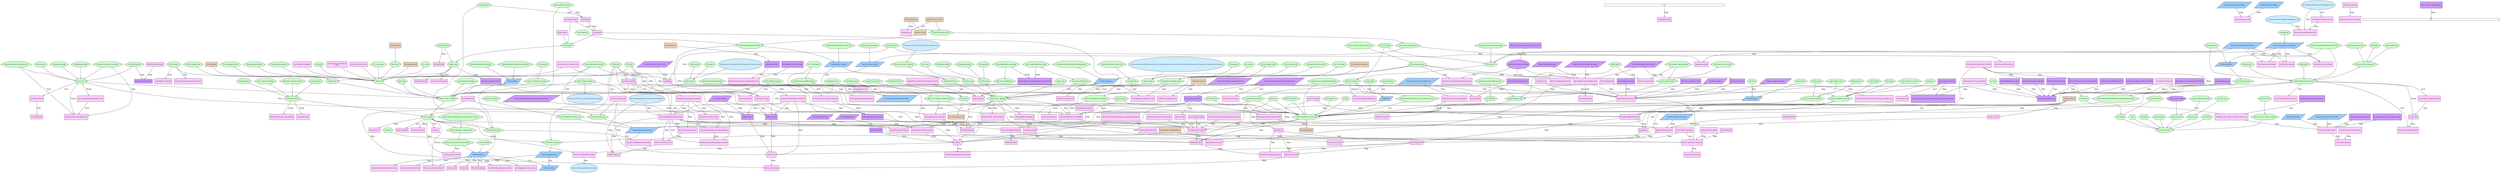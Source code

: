  digraph  RootGraph {
  edge [color="#000000"];
  subgraph Connector {
      node [color="#000000", fontname=Arial, fontsize="10", style=filled];
      "Welcome kid" [width="0.78125", height="0.5", pos="386.109029121564,855.097357362463", fillcolor="#CCFFCC", label="Welcome kid", sides="6", shape=polygon];
      "Provide Counselling for a Non prank call" [width="1.14173228346457", height="0.6275065846428", pos="934.834422822351,1022.25452354346", fillcolor="#CCFFCC", label="Provide Counselling for a Non prank call", sides="6", shape=polygon];
      "Provide appropriate phone counselling" [width="1.14173228346456", height="0.702604482132042", pos="1553.38582677165,1232.85281647486", fillcolor="#99CCFF", label="Provide appropriate phone counselling", shape=parallelogram];
      "Playing along" [width="0.78125", height="0.5", pos="1885.03523622047,844.36572366706", fillcolor="#CCFFCC", label="Playing along", sides="6", shape=polygon];
      "Provide Counselling for a Prank call" [width="0.94488188976378", height="0.604724409448819", pos="1868.85017085385,1001.59184555144", fillcolor="#CCFFCC", label="Provide Counselling for a Prank call", sides="6", shape=polygon];
      "Hurt" [width="14.2002851925821", height="0", pos="1842.58793583261,843.516049879497", fillcolor="#FFFFFF", label=Hurt, shape=box];
      "Counselling be Creative" [width="0.919900666933356", height="0.552989146950472", pos="1896.37795275591,1355.02571952644", fillcolor="#FFCCFF", label="Counselling be Creative", shape=box];
      "Form hypothesis" [width="0.78125", height="0.5", pos="1185.47910786172,848.435940039629", fillcolor="#CCFFCC", label="Form hypothesis", sides="6", shape=polygon];
      "Emotional connection" [width="0.816179286622626", height="0.490638069621911", pos="1544.28324171999,1939.91749404985", fillcolor="#FFCCFF", label="Emotional connection", shape=box];
      "Ask questions" [width="0.78125", height="0.5", pos="443.466312586131,855.097357362463", fillcolor="#CCFFCC", label="Ask questions", sides="6", shape=polygon];
      "Explore feelings Kids have" [width="0.78125", height="0.5", pos="1030.01650943652,851.27058570892", fillcolor="#CCFFCC", label="Explore feelings Kids have", sides="6", shape=polygon];
      "Take notes" [width="0.78125", height="0.5", pos="839.209422822351,696.357199882148", fillcolor="#CCFFCC", label="Take notes", sides="6", shape=polygon];
      "Keep track of things" [width="0.812499999999998", height="0.5", pos="810.180879515265,855.097357362463", fillcolor="#99CCFF", label="Keep track of things", shape=parallelogram];
      "Dont take notes" [width="0.78125", height="0.5", pos="782.959422822351,696.357199882148", fillcolor="#CCFFCC", label="Dont take notes", sides="6", shape=polygon];
      "Let kids share vent" [width="0.78125", height="0.5", pos="669.573596050698,855.097357362463", fillcolor="#CCFFCC", label="Let kids share vent", sides="6", shape=polygon];
      "Judge immediacy of issue" [width="0.78125", height="0.5", pos="570.360997625501,706.703656575062", fillcolor="#CCFFCC", label="Judge immediacy of issue", sides="6", shape=polygon];
      "Focus on one specific area/issue" [width="0.866141732283465", height="0.554330708661417", pos="595.65135195621,855.097357362463", fillcolor="#CCFFCC", label="Focus on one specific area/issue", sides="6", shape=polygon];
      "Deescalate situation" [width="0.859990157480315", height="0.550393700787401", pos="1313.03816297983,846.621766811282", fillcolor="#CCFFCC", label="Deescalate situation", sides="6", shape=polygon];
      "Extract bigger issue" [width="0.78125", height="0.5", pos="1372.56572203495,849.428066023881", fillcolor="#CCFFCC", label="Extract bigger issue", sides="6", shape=polygon];
      "Counsel kid not ready to talk" [width="0.899360236220472", height="0.575590551181102", pos="130.016509436525,996.82964082703", fillcolor="#CCFFCC", label="Counsel kid not ready to talk", sides="6", shape=polygon];
      "Manage time" [width="0.812499999999998", height="0.5", pos="1435.91473778298,847.368592840547", fillcolor="#99CCFF", label="Manage time", shape=parallelogram];
      "Avoid edgyness" [width="0.816179286622626", height="0.490638069621911", pos="1446.70528896408,1525.69446656938", fillcolor="#FFCCFF", label="Avoid edgyness", shape=box];
      "Counsellor experience" [width="0.8125", height="0.5078125", pos="2884.7657480315,1902.04724409449", fillcolor="#E8CFB7", label="Counsellor experience", shape=box];
      "Counsellors regulate their emotions" [width="1.08267716535433", height="0.650840621833597", pos="1960.86614173228,1429.41451435451", fillcolor="#FFCCFF", label="Counsellors regulate their emotions", shape=box];
      "Set goals" [width="0.78125", height="0.5", pos="867.998792901092,857.932003031755", fillcolor="#CCFFCC", label="Set goals", sides="6", shape=polygon];
      "Bring call to termination" [width="0.866141732283465", height="0.554330708661417", pos="1415.30686376723,682.297357362463", fillcolor="#CCFFCC", label="Bring call to termination", sides="6", shape=polygon];
      "Try and make termination a natural process" [width="1.06299212598426", height="0.629921259842523", pos="1529.29133858268,1377.63779527559", fillcolor="#FFCCFF", label="Try and make termination a natural process", shape=box];
      "Provide Information for  Information  calls" [width="1.02362204724409", height="0.655118110236219", pos="1642.07851731054,1001.59184555144", fillcolor="#CCFFCC", label="Provide Information for  Information  calls", sides="6", shape=polygon];
      "Ask what they have tried?" [width="0.78125", height="0.5", pos="443.466312586131,706.703656575062", fillcolor="#CCFFCC", label="Ask what they have tried?", sides="6", shape=polygon];
      "Ask Where are they at?" [width="0.78125", height="0.5", pos="513.889540932588,706.703656575062", fillcolor="#CCFFCC", label="Ask Where are they at?", sides="6", shape=polygon];
      "Have given the caller insight action plan, goals" [width="1.18110236220473", height="0.726832222895218", pos="1304.75568266487,398.065255605952", fillcolor="#99CCFF", label="Have given the caller insight action plan, goals", shape=parallelogram];
      "Give kids cues" [width="0.78125", height="0.5", pos="1360.40846456693,553.748031496063", fillcolor="#CCFFCC", label="Give kids cues", sides="6", shape=polygon];
      "Give the message that you re winding down" [width="1.0880905511811", height="0.669594185342217", pos="1482.82458030267,395.884758937266", fillcolor="#99CCFF", label="Give the message that you re winding down", shape=parallelogram];
      "Get feedback on call" [width="0.78125", height="0.5", pos="1562.48698187747,398.719404606558", fillcolor="#CCFFCC", label="Get feedback on call", sides="6", shape=polygon];
      "Encourage them to call back if more problems" [width="0.984251968503935", height="0.629921259842519", pos="1398.29898975149,395.884758937266", fillcolor="#CCFFCC", label="Encourage them to call back if more problems", sides="6", shape=polygon];
      "Get cues from kids" [width="0.78125", height="0.5", pos="1426.04822834646,553.748031496063", fillcolor="#CCFFCC", label="Get cues from kids", sides="6", shape=polygon];
      "Counsellor goes to end of queue" [width="0.905511811023626", height="0.579527559055121", pos="1716.37795275591,846.255118110236", fillcolor="#CCFFCC", label="Counsellor goes to end of queue", sides="6", shape=polygon];
      "Avoid favorite kids with counsellors" [width="0.998640824413675", height="0.600323010356554", pos="1644.09448818898,1802.83464566929", fillcolor="#FFCCFF", label="Avoid favorite kids with counsellors", shape=box];
      "Hardest kids get help" [width="0.816179286622626", height="0.490638069621911", pos="1628.12261179873,1894.19840357725", fillcolor="#FFCCFF", label="Hardest kids get help", shape=box];
      "Avoid ongoing relationship with specific Kids" [width="1.12204724409449", height="0.674507553536636", pos="1539.92125984252,1636.82009027741", fillcolor="#FFCCFF", label="Avoid ongoing relationship with specific Kids", shape=box];
      "Connect to community resource" [width="0.944881889763781", height="0.568006360872959", pos="1791.49606299213,1802.83464566929", fillcolor="#FFCCFF", label="Connect to community resource", shape=box];
      "Kids be self empowered" [width="0.905511811023622", height="0.544339429169918", pos="1309.38897637795,1672.5594044109", fillcolor="#FFCCFF", label="Kids be self empowered", shape=box];
      "Discourage kids from getting same counsellor" [width="1.18110236220473", height="0.7100079510912", pos="1978.58267716535,1607.19561927253", fillcolor="#FFCCFF", label="Discourage kids from getting same counsellor", shape=box];
      "Avoid upsets over missing counsellor" [width="1.03801090315383", height="0.623989942059592", pos="2058.47075471826,1941.94581090475", fillcolor="#FFCCFF", label="Avoid upsets over missing counsellor", shape=box];
      "Engage Kids" [width="0.78125", height="0.5", pos="1831.61988188976,841.606299212598", fillcolor="#CCFFCC", label="Engage Kids", sides="6", shape=polygon];
      "Counsellors need to know they re making a difference" [width="1.14173228346457", height="0.686341019388157", pos="1967.24409448819,1766.78778629415", fillcolor="#FFCCFF", label="Counsellors need to know they re making a difference", shape=box];
      "Avoid counsellors getting emotionally disconnected" [width="1.24735190826983", height="0.749833207536034", pos="2264.43222775283,1982.89950728232", fillcolor="#FFCCFF", label="Avoid counsellors getting emotionally disconnected", shape=box];
      "Identify and keep track of repeat callers" [width="1.02362204724409", height="0.65511811023622", pos="295.621824397155,541.358774685298", fillcolor="#CCFFCC", label="Identify and keep track of repeat callers", sides="6", shape=polygon];
      "Avoid Problems managing information" [width="1.25984251968504", height="0.757341814497277", pos="313.011023622047,1484.63693910158", fillcolor="#FFCCFF", label="Avoid Problems managing information", shape=box];
      "Avoid case files" [width="0.855549365362785", height="0.514305001324952", pos="420.727559055118,1410.51119703907", fillcolor="#FFCCFF", label="Avoid case files", shape=box];
      "Consider cues on mental/emotional development" [width="1.10236220472441", height="0.705511811023622", pos="1644.09448818898,841.776377952756", fillcolor="#CCFFCC", label="Consider cues on mental/emotional development", sides="6", shape=polygon];
      "Make it clear what CS is here for" [width="0.905511811023622", height="0.579527559055118", pos="1945.22716535433,841.606299212599", fillcolor="#CCFFCC", label="Make it clear what CS is here for", sides="6", shape=polygon];
      "Research for Information" [width="0.859990157480315", height="0.550393700787401", pos="1772.84940944882,846.226771653543", fillcolor="#CCFFCC", label="Research for Information", sides="6", shape=polygon];
      "Identify kid s resources" [width="0.78125", height="0.5", pos="739.996824397155,858.924129016007", fillcolor="#CCFFCC", label="Identify kid s resources", sides="6", shape=polygon];
      "Report case to authorities, with permission" [width="1.13865649606299", height="0.728740157480314", pos="939.086391326289,855.820192008132", fillcolor="#CCFFCC", label="Report case to authorities, with permission", sides="6", shape=polygon];
      "Provide information about conference calls" [width="1.18110236220472", height="0.755905511811023", pos="885.228123609753,537.617042401833", fillcolor="#CCFFCC", label="Provide information about conference calls", sides="6", shape=polygon];
      "Conference calls" [width="0.859990157480315", height="0.550393700787401", pos="916.187769279044,699.163499094747", fillcolor="#CCFFCC", label="Conference calls", sides="6", shape=polygon];
      "Use information given" [width="0.964566929133863", height="0.579527559055119", pos="1150.97615510582,696.357199882148", fillcolor="#CCFFCC", label="Use information given", sides="6", shape=polygon];
      "Report case to authorities, without permission" [width="1.14173228346457", height="0.730708661417323", pos="1117.66906849164,845.799719567188", fillcolor="#CCFFCC", label="Report case to authorities, without permission", sides="6", shape=polygon];
      "Provide Information" [width="0.905511811023622", height="0.5", pos="2752.44094488189,1448.50393700787", fillcolor="#CCFFCC", label="Provide Information", sides="6", shape=polygon];
      "Provide Web Services" [width="0.94488188976378", height="0.581465778316173", pos="2750.8062992126,1536.74271251984", fillcolor="#99CCFF", label="Provide Web Services", shape=parallelogram];
      "Provide Web Counselling " [width="0.905511811023622", height="0.5", pos="3038.74015748032,1406.97637795276", fillcolor="#CCFFCC", label="Provide Web Counselling ", sides="6", shape=polygon];
      "Provide a means for Kids to Express themselves" [width="1.09621062992126", height="0.701574803149608", pos="2478.45885826772,1417.6875944096", fillcolor="#CCFFCC", label="Provide a means for Kids to Express themselves", sides="6", shape=polygon];
      "Ask a counsellor" [width="0.78125", height="0.5", pos="3300.5061023622,1235.27814559071", fillcolor="#CCFFCC", label="Ask a counsellor", sides="6", shape=polygon];
      "Recognize repeated posts" [width="0.94488188976378", height="0.581465778316173", pos="2636.22047244094,831.641429436705", fillcolor="#99CCFF", label="Recognize repeated posts", shape=parallelogram];
      "Perform Tier One - Counselling" [width="0.93873031496063", height="0.600787401574803", pos="3028.82303149606,995.325389685195", fillcolor="#CCFFCC", label="Perform Tier One - Counselling", sides="6", shape=polygon];
      "Recognize which kids post a lot" [width="0.916892974229505", height="0.551181102362205", pos="2715.78295022187,1167.57440543323", fillcolor="#FFCCFF", label="Recognize which kids post a lot", shape=box];
      "Analyze problem" [width="0.78125", height="0.5", pos="2501.13602362205,663.671846378108", fillcolor="#CCFFCC", label="Analyze problem", sides="6", shape=polygon];
      "Read kid s post" [width="0.944881889763785", height="0.604724409448822", pos="2458.83779527559,840.326964488344", fillcolor="#CCFFCC", label="Read kid s post", sides="6", shape=polygon];
      "Read enough into posts" [width="0.816179286622626", height="0.490638069621911", pos="2496.72418660188,1171.06414759316", fillcolor="#FFCCFF", label="Read enough into posts", shape=box];
      "Dont read too much into posts" [width="0.816179286622626", height="0.490638069621911", pos="2551.3451047367,1169.75395461188", fillcolor="#FFCCFF", label="Dont read too much into posts", shape=box];
      "Disclose your thinking process" [width="0.905511811023622", height="0.579527559055118", pos="3319.15275590551,650.519090472596", fillcolor="#CCFFCC", label="Disclose your thinking process", sides="6", shape=polygon];
      "Reply to post" [width="0.944881889763785", height="0.604724409448822", pos="3329.07401574803,823.319090472596", fillcolor="#CCFFCC", label="Reply to post", sides="6", shape=polygon];
      "Edit advice to other kids" [width="0.78125", height="0.5", pos="2924.29547244095,655.082870000155", fillcolor="#CCFFCC", label="Edit advice to other kids", sides="6", shape=polygon];
      "Edit kid s post" [width="0.944881889763785", height="0.604724409448822", pos="2881.2,823.319090472596", fillcolor="#CCFFCC", label="Edit kid s post", sides="6", shape=polygon];
      "Avoid kids answering other kids" [width="0.816179286622626", height="0.490638069621911", pos="2961.60607636566,1372.98836019158", fillcolor="#CC99FF", label="Avoid kids answering other kids", shape=box];
      "Look for text bullying" [width="0.78125", height="0.5", pos="2434.5218503937,658.994681023777", fillcolor="#CCFFCC", label="Look for text bullying", sides="6", shape=polygon];
      "Avoid web bullying" [width="0.816179286622626", height="0.490638069621911", pos="2413.31946219243,781.707108233769", fillcolor="#FFCCFF", label="Avoid web bullying", shape=box];
      "Think of writing to a larger group" [width="1.01302968032341", height="0.608972728137106", pos="2951.24746694143,2283.97026230742", fillcolor="#FFCCFF", label="Think of writing to a larger group", shape=box];
      "Kids learn from eachother" [width="1.01302968032341", height="0.608972728137111", pos="4239.32261179873,2381.95528371463", fillcolor="#FFCCFF", label="Kids learn from eachother", shape=box];
      "Kids have control" [width="0.876771653543324", height="0.490638069621911", pos="2654.42834645669,1632.46556878511", fillcolor="#FFCCFF", label="Kids have control", shape=box];
      "Kids feel safer" [width="0.816179286622626", height="0.490638069621911", pos="2593.10213935778,1632.46556878511", fillcolor="#FFCCFF", label="Kids feel safer", shape=box];
      "Kids feel less intimidated" [width="0.816179286622626", height="0.490638069621911", pos="2461.50843857038,1637.77010035975", fillcolor="#FFCCFF", label="Kids feel less intimidated", shape=box];
      "Direct kid to phone" [width="0.944881889763785", height="0.604724409448822", pos="3158.99527559055,658.909641653698", fillcolor="#CCFFCC", label="Direct kid to phone", sides="6", shape=polygon];
      "Want kids to get what they need when they need it" [width="1.10236220472441", height="0.662674087685116", pos="3132.28346456693,1031.81102362205", fillcolor="#FFCCFF", label="Want kids to get what they need when they need it", shape=box];
      "Comfortablness of counsellors" [width="1.10236220472441", height="0.662674087685118", pos="3222.99212598425,848.738156920444", fillcolor="#FFCCFF", label="Comfortablness of counsellors", shape=box];
      "Assess quality assurance" [width="1.01302968032342", height="0.608972728137113", pos="2166.86929133858,1751.42163624459", fillcolor="#FFCCFF", label="Assess quality assurance", shape=box];
      "Counsellors needs be satisfied" [width="0.94716399722684", height="0.569378227102226", pos="2494.40603310771,1966.58899799755", fillcolor="#FFCCFF", label="Counsellors needs be satisfied", shape=box];
      "Get feedback" [width="0.816179286622626", height="0.490638069621911", pos="2098.83779527559,1303.64667114731", fillcolor="#FFCCFF", label="Get feedback", shape=box];
      "Give initials" [width="0.78125", height="0.5", pos="3215.90964566929,657.010429055273", fillcolor="#CCFFCC", label="Give initials", sides="6", shape=polygon];
      "Acquire information about group consistency" [width="1.08267716535433", height="0.736871297095655", pos="2524.74330708661,1634.93975527322", fillcolor="#FFCCFF", label="Acquire information about group consistency", shape=box];
      "Knowledge about counselling situations" [width="1.12832185039371", height="0.623000738188974", pos="2845.04970472441,2292.97920767716", fillcolor="#E8CFB7", label="Knowledge about counselling situations", shape=box];
      "Become more efficient in web posting" [width="1.14173228346456", height="0.686341019388155", pos="2843.14960629921,2425.65315858774", fillcolor="#FFCCFF", label="Become more efficient in web posting", shape=box];
      "Improve typing skills" [width="0.816179286622626", height="0.490638069621911", pos="2758.11023622047,2298.24254130463", fillcolor="#FFCCFF", label="Improve typing skills", shape=box];
      "Reduce difficulty of software use" [width="1.27952755905512", height="0.769175280348797", pos="3123.77952755906,1672.44094488189", fillcolor="#FFCCFF", label="Reduce difficulty of software use", shape=box];
      "Setting standards and expectations" [width="1.14173228346456", height="0.686341019388153", pos="4929.70612835875,2135.4066657623", fillcolor="#FFCCFF", label="Setting standards and expectations", shape=box];
      "Support quality in the long term" [width="1.10236220472441", height="0.66267408768512", pos="3164.66456692913,1929.10291668438", fillcolor="#FFCCFF", label="Support quality in the long term", shape=box];
      "Share experience with colleagues" [width="1.02362204724409", height="0.655118110236219", pos="3816.63307086614,817.763184960785", fillcolor="#CCFFCC", label="Share experience with colleagues", sides="6", shape=polygon];
      "Avoid inappropriate use of web services" [width="1.03308964331131", height="0.678138069621911", pos="2722.45984251969,1637.05415146227", fillcolor="#FFCCFF", label="Avoid inappropriate use of web services", shape=box];
      "Anonymity of Counsellors" [width="0.944881889763781", height="0.529822887330749", pos="2347.08661417323,1610.07874015748", fillcolor="#FFCCFF", label="Anonymity of Counsellors", shape=box];
      "Phone counselling be provided" [width="1.14173228346456", height="0.702604482132042", pos="1731.75118110236,1528.0207258451", fillcolor="#99CCFF", label="Phone counselling be provided", shape=parallelogram];
      "Provide Counselling" [width="0.96998031496063", height="0.596910963052696", pos="2244.13582677165,1849.37734706239", fillcolor="#99CCFF", label="Provide Counselling", shape=parallelogram];
      "Pre existing knowledge" [width="0.8125", height="0.5078125", pos="521.489934633375,855.097357362463", fillcolor="#E8CFB7", label="Pre existing knowledge", shape=box];
      "Provide Counselling to Kids who can access community resources" [width="1.45545795578062", height="0.805508839731094", pos="1518.72697222258,848.776204486475", fillcolor="#CCFFCC", label="Provide Counselling to Kids who can access community resources", sides="6", shape=polygon];
      "Provide counselling to kids with difficulty accessing community resources" [width="1.63927753432074", height="0.907241971108492", pos="228.103896153734,857.932003031755", fillcolor="#CCFFCC", label="Provide counselling to kids with difficulty accessing community resources", sides="6", shape=polygon];
      "Know which questions to ask" [width="0.866141732283464", height="0.541338582677164", pos="375.213359830226,705.215467598684", fillcolor="#E8CFB7", label="Know which questions to ask", shape=box];
      "Warn kids about disclosing information" [width="0.978100393700789", height="0.625984251968505", pos="1246.86690313731,846.451688071125", fillcolor="#CCFFCC", label="Warn kids about disclosing information", sides="6", shape=polygon];
      "Share information amoung counsellors about such kids" [width="1.25984251968504", height="0.806299212598425", pos="170.897414948336,627.645388858526", fillcolor="#CCFFCC", label="Share information amoung counsellors about such kids", sides="6", shape=polygon];
      "Use Information about Kids" [width="0.821235236220473", height="0.525590551181103", pos="323.968281090068,791.813892795534", fillcolor="#CCFFCC", label="Use Information about Kids", sides="6", shape=polygon];
      "Provide referrals" [width="0.78125", height="0.5", pos="1553.60728346457,771.023622047244", fillcolor="#CCFFCC", label="Provide referrals", sides="6", shape=polygon];
      "Demonstrate what can be achieved with the web" [width="1.25984251968504", height="0.75734181449728", pos="2801.82992125984,1637.70780524332", fillcolor="#FFCCFF", label="Demonstrate what can be achieved with the web", shape=box];
      "Decide correct level of information to\nprovide" [width="1.2098800740242", height="0.727307386652311", pos="3491.68481652314,595.640350315116", fillcolor="#FFCCFF", label="Decide correct level of information to\nprovide", shape=box];
      "Write so kids get a visual of you" [width="0.93202848572817", height="0.560279664732214", pos="3420.24539971064,593.133252891145", fillcolor="#FFCCFF", label="Write so kids get a visual of you", shape=box];
      "Write with same level of emotion as kids" [width="1.2007874015748", height="0.721841416942713", pos="3982.67716535433,2184.39395422801", fillcolor="#FFCCFF", label="Write with same level of emotion as kids", shape=box];
      "Advise Counsellors to take care of themselves" [width="1.15460675784831", height="0.694080381759352", pos="2465.460928371,1803.19940543323", fillcolor="#FFCCFF", label="Advise Counsellors to take care of themselves", shape=box];
      "Acknowledgment of work" [width="1.17421259842519", height="0.586345036881616", pos="2701.16929133858,1805.66929133858", fillcolor="#FFCCFF", label="Acknowledgment of work", shape=box];
      "Positive supervisor feedback" [width="0.816179286622626", height="0.490638069621911", pos="2627.11788738928,1803.85450192387", fillcolor="#FFCCFF", label="Positive supervisor feedback", shape=box];
      "Have the desired relationship with organization and counsellor" [width="1.22047244094488", height="0.733674882794237", pos="2552.3811023622,1805.13356634555", fillcolor="#FFCCFF", label="Have the desired relationship with organization and counsellor", shape=box];
      "Increase Peer Support" [width="0.866536130426063", height="0.520909585992057", pos="2390.82049754573,1804.94427651319", fillcolor="#FFCCFF", label="Increase Peer Support", shape=box];
      "Improve Counselling Skills and Capabilities" [width="1.24744563917428", height="0.667908808571035", pos="2953.25449970319,2006.92913385827", fillcolor="#FFCCFF", label="Improve Counselling Skills and Capabilities", shape=box];
      "Adequate Training and Learning" [width="1.00353861279422", height="0.603267267183251", pos="2841.03796427012,2137.32283464567", fillcolor="#FFCCFF", label="Adequate Training and Learning", shape=box];
      "Increase IT Training" [width="0.816179286622626", height="0.490638069621911", pos="2871.49606299213,2037.45513972983", fillcolor="#FFCCFF", label="Increase IT Training", shape=box];
      "Improve Writing Skills" [width="0.879234869930791", height="0.528543307086614", pos="2788.81998562737,2040.12992125984", fillcolor="#FFCCFF", label="Improve Writing Skills", shape=box];
      "Kids be prepared for crisis intervention" [width="1.17050999528404", height="0.703640454949268", pos="1115.59707324064,1463.04192511827", fillcolor="#FFCCFF", label="Kids be prepared for crisis intervention", shape=box];
      "Staying at kids level" [width="1.01870078740156", height="0.612381857816151", pos="3988.16929133858,2370.39519800051", fillcolor="#FFCCFF", label="Staying at kids level", shape=box];
      "Counsellors need breathing time between calls" [width="1.17050999528404", height="0.703640454949268", pos="2265.26321497292,1468.34645669291", fillcolor="#FFCCFF", label="Counsellors need breathing time between calls", shape=box];
      "Probe for problem" [width="0.78125", height="0.5", pos="2002.89862204724,841.606299212598", fillcolor="#CCFFCC", label="Probe for problem", sides="6", shape=polygon];
      "Welcoming way" [width="0.816179286622626", height="0.490638069621911", pos="511.436220472441,1412.67339956166", fillcolor="#FFCCFF", label="Welcoming way", shape=box];
      "Respect kid not ready to talk" [width="1.01302968032341", height="0.608972728137111", pos="37.6690684916429,865.681792898234", fillcolor="#FFCCFF", label="Respect kid not ready to talk", shape=box];
      "Pace counselling to kid" [width="1.01302968032341", height="0.608972728137111", pos="125.924409448819,860.012501559651", fillcolor="#FFCCFF", label="Pace counselling to kid", shape=box];
      "Gain kid s trust" [width="1.09176983780373", height="0.656306591543191", pos="791.193477940461,1480.62742623411", fillcolor="#FFCCFF", label="Gain kid s trust", shape=box];
      "Kid become ready to talk" [width="1.09176983780373", height="0.656306591543191", pos="307.723057492609,1603.82433664161", fillcolor="#FFCCFF", label="Kid become ready to talk", shape=box];
      "Anonymous service" [width="1.09176983780373", height="0.656306591543191", pos="740.169855893217,1362.5221800651", fillcolor="#CC99FF", label="Anonymous service", shape=box];
      "Confidential service" [width="1.09176983780373", height="0.656306591543191", pos="848.649041744577,1351.18359738793", fillcolor="#CC99FF", label="Confidential service", shape=box];
      "Avoid kid s accidental disclosure of information" [width="1.29391641496486", height="0.777824998129354", pos="889.179416135585,1225.16455923764", fillcolor="#FFCCFF", label="Avoid kid s accidental disclosure of information", shape=box];
      "Counselling be warm" [width="0.855549365362783", height="0.514305001324951", pos="666.96040707432,1574.92064585797", fillcolor="#FFCCFF", label="Counselling be warm", shape=box];
      "Make kid feel OK to talk" [width="1.09176983780373", height="0.656306591543191", pos="460.031273216052,1740.83720070882", fillcolor="#FFCCFF", label="Make kid feel OK to talk", shape=box];
      "Provide phone counselling" [width="0.899360236220474", height="0.590551181102356", pos="1724.66456692913,1413.43562590567", fillcolor="#CCFFCC", label="Provide phone counselling", sides="6", shape=polygon];
      "Give first name" [width="0.899360236220474", height="0.575590551181103", pos="1720.63405511811,1232.55688574819", fillcolor="#CCFFCC", label="Give first name", sides="6", shape=polygon];
      "Evaluate call" [width="0.899360236220474", height="0.575590551181103", pos="1911.74704724409,1235.90551181102", fillcolor="#CCFFCC", label="Evaluate call", sides="6", shape=polygon];
      "Kids tell their story more than once" [width="1.12204724409449", height="0.674507553536636", pos="1847.48031496063,1699.18229500181", fillcolor="#FFCCFF", label="Kids tell their story more than once", shape=box];
      "Individual relationships between counselor and kid are impractical" [width="1.7716535433071", height="1.104562449939", pos="1288.12913385827,1763.43515723542", fillcolor="#CCECFF", label="Individual relationships between counselor and kid are impractical", shape=ellipse];
      "Mandate is short term" [width="0.816179286622626", height="0.490638069621911", pos="1452.53858267717,1877.55528932544", fillcolor="#FFCCFF", label="Mandate is short term", shape=box];
      "Communicate with other counsellors about repeated posts" [width="1.22047244094489", height="0.781102362204727", pos="2644.50708661417,663.898618031651", fillcolor="#CCFFCC", label="Communicate with other counsellors about repeated posts", sides="6", shape=polygon];
      "Search for previous posts" [width="0.944881889763785", height="0.604724409448822", pos="2565.13700787402,664.578932992281", fillcolor="#CCFFCC", label="Search for previous posts", sides="6", shape=polygon];
      "Analyze what kids are describing may entail" [width="1.14173228346457", height="0.730708661417323", pos="1226.80292675936,694.316255000258", fillcolor="#CCFFCC", label="Analyze what kids are describing may entail", sides="6", shape=polygon];
      "Focussed state" [width="0.916892974229505", height="0.551181102362205", pos="2390.99445642101,519.10491724425", fillcolor="#FFCCFF", label="Focussed state", shape=box];
      "Visualize situation" [width="0.916892974229505", height="0.551181102362205", pos="2463.68764286335,519.10491724425", fillcolor="#FFCCFF", label="Visualize situation", shape=box];
      "Hear words as if spoken" [width="0.916892974229505", height="0.551181102362205", pos="2530.71153796711,519.10491724425", fillcolor="#FFCCFF", label="Hear words as if spoken", shape=box];
      "Reiterating plan" [width="0.826771653543307", height="0.529133858267717", pos="1489.00765116881,312.886333740416", fillcolor="#CCFFCC", label="Reiterating plan", sides="6", shape=polygon];
      "Ensure kid knows call was relevant" [width="1.06299212598426", height="0.639007155982079", pos="1555.29448818898,624.313899269053", fillcolor="#FFCCFF", label="Ensure kid knows call was relevant", shape=box];
      "Check that plan is workable" [width="1.06299212598426", height="0.639007155982079", pos="1712.61732283465,618.644607930471", fillcolor="#FFCCFF", label="Check that plan is workable", shape=box];
      "Check that plan is understandable" [width="1.16141732283465", height="0.698174485239679", pos="1629.70393700787,627.198982232314", fillcolor="#FFCCFF", label="Check that plan is understandable", shape=box];
      "Counsellor do not get caught in story/emotions" [width="1.16141732283465", height="0.69817448523968", pos="1465.51181102362,1298.64524609043", fillcolor="#FFCCFF", label="Counsellor do not get caught in story/emotions", shape=box];
      "Get kid in functional range" [width="1.06299212598426", height="0.639007155982079", pos="1394.64566929134,1312.44094488189", fillcolor="#FFCCFF", label="Get kid in functional range", shape=box];
      "Prioritize issues" [width="0.78125", height="0.5", pos="627.053911011328,706.703656575062", fillcolor="#CCFFCC", label="Prioritize issues", sides="6", shape=polygon];
      "Break down issues" [width="0.78125", height="0.5", pos="683.746824397155,700.183971535691", fillcolor="#CCFFCC", label="Break down issues", sides="6", shape=polygon];
      "Sort through feelings" [width="0.78125", height="0.5", pos="1091.93580077511,698.199719567188", fillcolor="#CCFFCC", label="Sort through feelings", sides="6", shape=polygon];
      "Notice absence of normal reaction" [width="1.0568405511811", height="0.676377952755907", pos="968.628714160934,535.944601456951", fillcolor="#CCFFCC", label="Notice absence of normal reaction", sides="6", shape=polygon];
      "Look for emotional response" [width="0.78125", height="0.5", pos="978.992887389281,698.199719567188", fillcolor="#CCFFCC", label="Look for emotional response", sides="6", shape=polygon];
      "Point out gravity of specific experience" [width="1.0568405511811", height="0.676377952755907", pos="1045.1641472318,534.782396732542", fillcolor="#CCFFCC", label="Point out gravity of specific experience", sides="6", shape=polygon];
      "Identify feelings" [width="0.78125", height="0.5", pos="1035.24288738928,698.199719567188", fillcolor="#CCFFCC", label="Identify feelings", sides="6", shape=polygon];
      "Get kid in touch with feelings" [width="1.01302968032341", height="0.608972728137111", pos="1214.42834645669,1292.20903781939", fillcolor="#FFCCFF", label="Get kid in touch with feelings", shape=box];
      "Kid understands what they feel" [width="1.01302968032341", height="0.608972728137111", pos="1316.47559055118,1310.72520611793", fillcolor="#FFCCFF", label="Kid understands what they feel", shape=box];
      "Engage kid long enough" [width="0.964566929133861", height="0.579839826724479", pos="1271.82992125984,620.120447261696", fillcolor="#FFCCFF", label="Engage kid long enough", shape=box];
      "Identify extreme abuse stories" [width="1.02362204724409", height="0.65511811023622", pos="153.889540932588,342.933577834904", fillcolor="#CCFFCC", label="Identify extreme abuse stories", sides="6", shape=polygon];
      "Identify type of kids to keep track of" [width="0.984251968503937", height="0.62992125984252", pos="230.424974003454,444.073735315219", fillcolor="#CCFFCC", label="Identify type of kids to keep track of", sides="6", shape=polygon];
      "Self identifiers" [width="0.94488188976378", height="0.604724409448819", pos="233.259619672745,343.954050275849", fillcolor="#CCFFCC", label="Self identifiers", sides="6", shape=polygon];
      "Identify borderline kids" [width="0.984251968503937", height="0.62992125984252", pos="306.96040707432,344.861136890022", fillcolor="#CCFFCC", label="Identify borderline kids", sides="6", shape=polygon];
      "Identify patterns" [width="0.748031496062993", height="0.478740157480315", pos="91.5273362081782,443.846963661676", fillcolor="#CCFFCC", label="Identify patterns", sides="6", shape=polygon];
      "Recognize factors" [width="0.826771653543307", height="0.529133858267717", pos="156.724186601879,444.867436102621", fillcolor="#CCFFCC", label="Recognize factors", sides="6", shape=polygon];
      "Write up information" [width="0.944881889763779", height="0.604724409448818", pos="315.464344082194,439.31153059081", fillcolor="#CCFFCC", label="Write up information", sides="6", shape=polygon];
      "Focus on what is going on in the moment" [width="1.13113991654389", height="0.679973523246232", pos="342.393477940462,1266.41860975041", fillcolor="#FFCCFF", label="Focus on what is going on in the moment", shape=box];
      "Limit complexity of information managed" [width="1.14173228346457", height="0.686341019388157", pos="600.727559055118,1262.58561692423", fillcolor="#FFCCFF", label="Limit complexity of information managed", shape=box];
      "Information about kids" [width="0.812499999999998", height="0.5", pos="269.206470066446,701.034365236479", fillcolor="#99CCFF", label="Information about kids", shape=parallelogram];
      "Prevent kid from hanging up prematurely" [width="1.09176983780373", height="0.656306591543191", pos="664.888411823318,1979.89730887051", fillcolor="#FFCCFF", label="Prevent kid from hanging up prematurely", shape=box];
      "Want to ask a question for clarification" [width="1.11675106063415", height="0.671323805465674", pos="2182.15916654158,1554.87631841409", fillcolor="#FFCCFF", label="Want to ask a question for clarification", shape=box];
      "Provide quiet area" [width="0.78125", height="0.5", pos="2801.60846456693,1225.92381488205", fillcolor="#CCFFCC", label="Provide quiet area", sides="6", shape=polygon];
      "Move to quiet area if necessary" [width="0.905511811023622", height="0.579527559055118", pos="2874.11338582677,1226.74586212614", fillcolor="#CCFFCC", label="Move to quiet area if necessary", sides="6", shape=polygon];
      "Avoid distraction" [width="0.916892974229505", height="0.551181102362205", pos="2845.9842519685,1323.77952755906", fillcolor="#FFCCFF", label="Avoid distraction", shape=box];
      "Perform Tier Two - Moderating" [width="0.93873031496063", height="0.600787401574803", pos="4357.82893700787,974.434051102517", fillcolor="#CCFFCC", label="Perform Tier Two - Moderating", sides="6", shape=polygon];
      "Avoid Peer Discussion Groups" [width="0.816179286622626", height="0.490638069621911", pos="2991.58717872786,1226.74647831251", fillcolor="#FFCCFF", label="Avoid Peer Discussion Groups", shape=box];
      "Real-time counselling" [width="0.816179286622626", height="0.490638069621911", pos="3277.88639132629,1383.96218310481", fillcolor="#FFCCFF", label="Real-time counselling", shape=box];
      "Let Kids Ask a Question" [width="0.944881889763778", height="0.581791018103558", pos="3533.16850393701,1396.74311775788", fillcolor="#FFCCFF", label="Let Kids Ask a Question", shape=box];
      "Let Kids Express their Situation" [width="0.944881889763778", height="0.568006360872957", pos="2865.82677165354,1558.44940880385", fillcolor="#FFCCFF", label="Let Kids Express their Situation", shape=box];
      "Immediacy" [width="0.944881889763778", height="0.568006360872957", pos="3188.97637795276,1362.85885762275", fillcolor="#FFCCFF", label=Immediacy, shape=box];
      "Allow Kids to Vent" [width="0.944881889763778", height="0.568006360872957", pos="3356.22047244094,1340.18169226842", fillcolor="#FFCCFF", label="Allow Kids to Vent", shape=box];
      "Kids see response to other kids" [width="1.14173228346456", height="0.686341019388153", pos="4082.59842519685,2047.05294779006", fillcolor="#FFCCFF", label="Kids see response to other kids", shape=box];
      "Avoid Editing in first tier" [width="1.18110236220473", height="0.710007951091198", pos="2928.18897637795,1159.41855395582", fillcolor="#FFCCFF", label="Avoid Editing in first tier", shape=box];
      "Avoid Annoying Kids" [width="0.816179286622626", height="0.490638069621911", pos="2898.20787401575,1372.98836019158", fillcolor="#FFCCFF", label="Avoid Annoying Kids", shape=box];
      "Keep Within Resource Constraints" [width="0.944881889763778", height="0.568006360872957", pos="3855.11811023622,1527.26830644164", fillcolor="#FFCCFF", label="Keep Within Resource Constraints", shape=box];
      "Efficiency" [width="1.01870078740158", height="0.612381857816159", pos="3265.33464566929,2323.77803034595", fillcolor="#FFCCFF", label=Efficiency, shape=box];
      "Reply to Posts within 3 Days" [width="1.05239975906357", height="0.63263965984015", pos="2842.11360867371,2531.24072027725", fillcolor="#FFCCFF", label="Reply to Posts within 3 Days", shape=box];
      "New Counselors Learn from Other Counselors" [width="1.20335495541392", height="0.66929133858268", pos="3066.2855208177,2060.7874015748", fillcolor="#FFCCFF", label="New Counselors Learn from Other Counselors", shape=box];
      "Reduce Resistance to Change" [width="1.14173228346456", height="0.686341019388155", pos="2675.90551181102,2300.92874913892", fillcolor="#FFCCFF", label="Reduce Resistance to Change", shape=box];
      "Reduce User Frustration" [width="0.964566929133856", height="0.579839826724476", pos="2670.72755905512,1884.37241576563", fillcolor="#FFCCFF", label="Reduce User Frustration", shape=box];
      "Kids with Serious Issues Use Phone" [width="1.13720701758801", height="0.683620700763818", pos="2888.12370460167,1633.12066527575", fillcolor="#FFCCFF", label="Kids with Serious Issues Use Phone", shape=box];
      "Internet access for counsellors" [width="0.866141732283464", height="0.541338582677164", pos="3411.27874015748,309.695468425352", fillcolor="#E8CFB7", label="Internet access for counsellors", shape=box];
      "Counsellors have internet access" [width="0.93873031496063", height="0.600787401574803", pos="3374.64980314961,418.843499921415", fillcolor="#CCFFCC", label="Counsellors have internet access", sides="6", shape=polygon];
      "Direct kid to external websites" [width="0.866141732283467", height="0.600787401574803", pos="3252.53858267717,504.931688897793", fillcolor="#CCFFCC", label="Direct kid to external websites", sides="6", shape=polygon];
      "Direct kid to resource websites" [width="0.94488188976378", height="0.581465778316173", pos="3283.71968503937,595.640350315116", fillcolor="#99CCFF", label="Direct kid to resource websites", shape=parallelogram];
      "Direct kid to CS website resources" [width="0.93873031496063", height="0.600787401574803", pos="3345.86043307087,505.980507795431", fillcolor="#CCFFCC", label="Direct kid to CS website resources", sides="6", shape=polygon];
      "Direct kid to internal resources more" [width="1.16710790443759", height="0.701595321835822", pos="3246.36549085897,397.215153464722", fillcolor="#FFCCFF", label="Direct kid to internal resources more", shape=box];
      "Computer Security" [width="1.16710790443759", height="0.701595321835822", pos="3510.49133858268,417.312052587294", fillcolor="#FFCCFF", label="Computer Security", shape=box];
      "Policies and procedures" [width="0.866141732283464", height="0.541338582677164", pos="3303.56220472441,308.986807008029", fillcolor="#E8CFB7", label="Policies and procedures", shape=box];
      "Counsellor Login" [width="0.93873031496063", height="0.600787401574803", pos="2195.43720472441,844.040350315116", fillcolor="#CCFFCC", label="Counsellor Login", sides="6", shape=polygon];
      "Find and claim next available message" [width="1.09621062992128", height="0.70157480314962", pos="2274.36437007874,841.999405433226", fillcolor="#CCFFCC", label="Find and claim next available message", sides="6", shape=polygon];
      "Supervisor login" [width="0.93873031496063", height="0.600787401574803", pos="4054.96476377953,804.355310945037", fillcolor="#CCFFCC", label="Supervisor login", sides="6", shape=polygon];
      "Tier One Questions" [width="0.866141732283464", height="0.541338582677164", pos="2030.8062992126,675.010429055273", fillcolor="#E8CFB7", label="Tier One Questions", shape=box];
      "Find and claim next available message1" [width="1.01747047244093", height="0.651181102362198", pos="4125.38799212598,804.638775511966", fillcolor="#CCFFCC", label="Find and claim next available message", sides="6", shape=polygon];
      "Tier Two Questions and Answers" [width="0.984251968503926", height="0.615157480314953", pos="4040.57007874016,651.80176763795", fillcolor="#E8CFB7", label="Tier Two Questions and Answers", shape=box];
      "Pick next candidate in queue" [width="0.93873031496063", height="0.600787401574803", pos="2100.47657480315,673.961610157635", fillcolor="#CCFFCC", label="Pick next candidate in queue", sides="6", shape=polygon];
      "Check if message is taken" [width="0.93873031496063", height="0.600787401574803", pos="2162.39586614173,669.34113771669", fillcolor="#CCFFCC", label="Check if message is taken", sides="6", shape=polygon];
      "Pick next candidate in queue1" [width="0.93873031496063", height="0.600787401574803", pos="4107.40570866142,651.284444803305", fillcolor="#CCFFCC", label="Pick next candidate in queue", sides="6", shape=polygon];
      "Check if message is taken1" [width="0.93873031496063", height="0.600787401574803", pos="4164.09862204725,645.615153464722", fillcolor="#CCFFCC", label="Check if message is taken", sides="6", shape=polygon];
      "Type counsellor initials in comments" [width="1.06299212598424", height="0.680314960629917", pos="2234.90078740157,667.526964488344", fillcolor="#CCFFCC", label="Type counsellor initials in comments", sides="6", shape=polygon];
      "Click  Save Changes " [width="1.06299212598424", height="0.680314960629917", pos="2305.76692913386,663.671846378108", fillcolor="#CCFFCC", label="Click  Save Changes ", sides="6", shape=polygon];
      "Edit swear words" [width="0.944881889763785", height="0.604724409448822", pos="2975.09763779528,655.167909370234", fillcolor="#CCFFCC", label="Edit swear words", sides="6", shape=polygon];
      "Edit descriptive language" [width="0.944881889763785", height="0.604724409448822", pos="3043.12913385827,655.167909370234", fillcolor="#CCFFCC", label="Edit descriptive language", sides="6", shape=polygon];
      "Edit identifying information" [width="0.944881889763785", height="0.604724409448822", pos="2867.38110236221,656.98208259858", fillcolor="#CCFFCC", label="Edit identifying information", sides="6", shape=polygon];
      "Click  Save Changes 1" [width="0.944881889763785", height="0.604724409448822", pos="3448.12913385827,651.426177086769", fillcolor="#CCFFCC", label="Click  Save Changes ", sides="6", shape=polygon];
      "Approve question" [width="0.944881889763785", height="0.604724409448822", pos="3595.53070866142,817.649799134013", fillcolor="#CCFFCC", label="Approve question", sides="6", shape=polygon];
      "Find the question" [width="0.944881889763785", height="0.604724409448822", pos="3595.53070866142,653.240350315116", fillcolor="#CCFFCC", label="Find the question", sides="6", shape=polygon];
      "Click  Approve " [width="0.944881889763785", height="0.604724409448822", pos="3680.57007874016,653.240350315116", fillcolor="#CCFFCC", label="Click  Approve ", sides="6", shape=polygon];
      "The question must not be approved before the reply [else it will go to second tier]" [width="1.79133858267718", height="1.34350393700791", pos="3663.56220472441,589.971058976533", fillcolor="#CCECFF", label="The question must not be approved before the reply [else it will go to second tier]", shape=ellipse];
      "Type supervisor initials in comments" [width="1.06299212598424", height="0.680314960629917", pos="4230.49133858268,642.808854252124", fillcolor="#CCFFCC", label="Type supervisor initials in comments", sides="6", shape=polygon];
      "Click  Save Changes 2" [width="1.06299212598424", height="0.680314960629917", pos="4304.19212598425,646.66397236236", fillcolor="#CCFFCC", label="Click  Save Changes ", sides="6", shape=polygon];
      "Read edited kid s post" [width="0.944881889763785", height="0.604724409448822", pos="4236.16062992126,804.497043228502", fillcolor="#CCFFCC", label="Read edited kid s post", sides="6", shape=polygon];
      "Re-edit kid s post" [width="0.944881889763785", height="0.604724409448822", pos="4655.68818897638,798.827751889919", fillcolor="#CCFFCC", label="Re-edit kid s post", sides="6", shape=polygon];
      "Edit swear words1" [width="0.944881889763785", height="0.604724409448822", pos="4593.32598425197,647.571058976533", fillcolor="#CCFFCC", label="Edit swear words", sides="6", shape=polygon];
      "Edit descriptive language1" [width="0.944881889763785", height="0.604724409448822", pos="4655.68818897638,647.571058976533", fillcolor="#CCFFCC", label="Edit descriptive language", sides="6", shape=polygon];
      "Edit identifying information1" [width="0.944881889763785", height="0.604724409448822", pos="4723.71968503937,651.426177086769", fillcolor="#CCFFCC", label="Edit identifying information", sides="6", shape=polygon];
      "Click  Submit " [width="0.944881889763785", height="0.604724409448822", pos="4888.12913385827,647.571058976533", fillcolor="#CCFFCC", label="Click  Submit ", sides="6", shape=polygon];
      "Edit reply to post" [width="0.944881889763785", height="0.604724409448822", pos="4808.75905511811,798.827751889919", fillcolor="#CCFFCC", label="Edit reply to post", sides="6", shape=polygon];
      "Approve question1" [width="0.944881889763785", height="0.604724409448822", pos="4910.8062992126,800.641925118265", fillcolor="#CCFFCC", label="Approve question", sides="6", shape=polygon];
      "Find the question1" [width="0.944881889763785", height="0.604724409448822", pos="4967.49921259843,653.240350315116", fillcolor="#CCFFCC", label="Find the question", sides="6", shape=polygon];
      "Click  Approve 1" [width="0.944881889763785", height="0.604724409448822", pos="5080.88503937008,653.240350315116", fillcolor="#CCFFCC", label="Click  Approve ", sides="6", shape=polygon];
      "The reply must be submitted before the question so (1) the question doesn t go to the end of the list, making it difficult to access to the reply, and (2) the question doesn t go live alone" [width="2.6673228346457", height="1.78353531339857", pos="5035.88503937008,563.469668841559", fillcolor="#CCECFF", label="The reply must be submitted before the question so (1) the question doesn t go to the end of the list, making it difficult to access to the reply, and (2) the question doesn t go live alone", shape=ellipse];
      "Supervisor be able to read original kid post" [width="1.14173228346456", height="0.686341019388153", pos="2806.08188976378,1161.76594984774", fillcolor="#FFCCFF", label="Supervisor be able to read original kid post", shape=box];
      "Reject message if necessary" [width="0.93873031496063", height="0.600787401574803", pos="5035.75216535433,793.016728267872", fillcolor="#CCFFCC", label="Reject message if necessary", sides="6", shape=polygon];
      "Reject message if necessary1" [width="0.93873031496063", height="0.600787401574803", pos="2531.11712598425,832.337007874016", fillcolor="#CCFFCC", label="Reject message if necessary", sides="6", shape=polygon];
      "We don t know when, if ever, counsellors should reject messages" [width="1.5501968503937", height="1.1626476377953", pos="2636.53464566929,1164.73975976394", fillcolor="#CCECFF", label="We don t know when, if ever, counsellors should reject messages", shape=ellipse];
      "Navigate directly to specific page" [width="1.02362204724409", height="0.629921259842518", pos="3458.26771653543,1646.92913385827", fillcolor="#CC99FF", label="Navigate directly to specific page", shape=parallelogram];
      "Easy navigation of web counselling system" [width="1.27952755905512", height="0.769175280348797", pos="3460.3937007874,1735.45929620666", fillcolor="#FFCCFF", label="Easy navigation of web counselling system", shape=box];
      "Search by username, counsellor, subject, tier" [width="1.27214566929134", height="0.814173228346458", pos="2625.63897637795,517.234051102518", fillcolor="#CCFFCC", label="Search by username, counsellor, subject, tier", sides="6", shape=polygon];
      "Have the question and answer as one entity" [width="1.18110236220473", height="0.726832222895217", pos="3546.14173228346,1644.09448818898", fillcolor="#CC99FF", label="Have the question and answer as one entity", shape=parallelogram];
      "Provide feedback to counsellor" [width="0.984251968503933", height="0.605693519079345", pos="4529.54645669291,645.791773694886", fillcolor="#99CCFF", label="Provide feedback to counsellor", shape=parallelogram];
      "Web counselling manual" [width="0.866141732283464", height="0.541338582677164", pos="3130.64881889764,593.160035354486", fillcolor="#E8CFB7", label="Web counselling manual", shape=box];
      "Do not approve reply without approving question" [width="1.2992125984252", height="0.79951544518474", pos="3856.31811023622,936.233929963814", fillcolor="#99CCFF", label="Do not approve reply without approving question", shape=parallelogram];
      "Make it easy to find pending and past posts by same kid" [width="1.27952755905512", height="0.769175280348797", pos="2711.82992125984,1372.9894103013", fillcolor="#FFCCFF", label="Make it easy to find pending and past posts by same kid", shape=box];
      "Make it easy to find two-part questions" [width="1.27952755905512", height="0.769175280348797", pos="2608.58267716535,1378.29394187595", fillcolor="#FFCCFF", label="Make it easy to find two-part questions", shape=box];
      "Current search lacks some functionality" [width="1.41732283464567", height="1.06299212598427", pos="2726.92913385827,1260", fillcolor="#CC99FF", label="Current search lacks some functionality", shape=ellipse];
      "Give kids their own personal space on website" [width="1.24015748031496", height="0.745508348645758", pos="4442.59842519685,2021.10236220472", fillcolor="#FFCCFF", label="Give kids their own personal space on website", shape=box];
      "Consistent counselling" [width="1.14173228346456", height="0.686341019388153", pos="5048.76124646899,2248.79249253395", fillcolor="#FFCCFF", label="Consistent counselling", shape=box];
      "Make it easy to include links in reply" [width="1.01870078740158", height="0.612381857816159", pos="3219.98031496063,1520.00149721311", fillcolor="#CC99FF", label="Make it easy to include links in reply", shape=box];
      "Have better colours" [width="1.01870078740158", height="0.612381857816159", pos="3126.43700787402,1482.51968503937", fillcolor="#FFCCFF", label="Have better colours", shape=box];
      "Avoid angering kids by replying out of order" [width="1.14173228346456", height="0.686341019388153", pos="3687.87401574803,1280.45630819404", fillcolor="#FFCCFF", label="Avoid angering kids by replying out of order", shape=box];
      "Create reports manually" [width="0.93873031496063", height="0.600787401574803", pos="5364.1281496063,965.193106220628", fillcolor="#CCFFCC", label="Create reports manually", sides="6", shape=polygon];
      "Reports reflect time spent in web counselling" [width="1.14173228346456", height="0.686341019388153", pos="5340.47244094488,1158.56654441451", fillcolor="#FFCCFF", label="Reports reflect time spent in web counselling", shape=box];
      "Customizing reports" [width="0.93873031496063", height="0.600787401574803", pos="5222.83877952756,798.686019606454", fillcolor="#CCFFCC", label="Customizing reports", sides="6", shape=polygon];
      "Analyze page views" [width="0.93873031496063", height="0.600787401574803", pos="5290.42736220472,798.686019606454", fillcolor="#CCFFCC", label="Analyze page views", sides="6", shape=polygon];
      "Create reports quickly" [width="1.14173228346456", height="0.686341019388153", pos="5232.75590551181,1136.69291338583", fillcolor="#FFCCFF", label="Create reports quickly", shape=box];
      "System updates kid s age automatically" [width="1.22047244094488", height="0.75105996365839", pos="4874.43053780757,2206.99562083701", fillcolor="#99CCFF", label="System updates kid s age automatically", shape=parallelogram];
      "Kids information be accurate" [width="1.14173228346456", height="0.686341019388153", pos="4919.78486851623,2337.89408529998", fillcolor="#FFCCFF", label="Kids information be accurate", shape=box];
      "Make a report for each category" [width="1.01747047244094", height="0.651181102362202", pos="5366.96279527559,798.969484173384", fillcolor="#CCFFCC", label="Make a report for each category", sides="6", shape=polygon];
      "Make reports for each day and month" [width="1.01747047244094", height="0.651181102362202", pos="5439.35698818898,798.969484173384", fillcolor="#CCFFCC", label="Make reports for each day and month", sides="6", shape=polygon];
      "Be able to see who is working on a post easily" [width="1.14173228346456", height="0.686341019388153", pos="2230.64881889764,1172.44016244616", fillcolor="#FFCCFF", label="Be able to see who is working on a post easily", shape=box];
      "Have the ability to triage" [width="1.14173228346456", height="0.686341019388153", pos="3469.6062992126,1824.70827669797", fillcolor="#FFCCFF", label="Have the ability to triage", shape=box];
      "Avoid counsellors hunting for posts they like" [width="1.24015748031496", height="0.745508348645754", pos="2347.57795275591,1171.91720724418", fillcolor="#FFCCFF", label="Avoid counsellors hunting for posts they like", shape=box];
      "Approve reply" [width="0.944881889763785", height="0.604724409448822", pos="3669.23149606299,817.763184960785", fillcolor="#CCFFCC", label="Approve reply", sides="6", shape=polygon];
      "Have proper waiting period for timeouts" [width="1.01870078740156", height="0.612381857816151", pos="3021.55511811024,1499.52755905512", fillcolor="#CC99FF", label="Have proper waiting period for timeouts", shape=box];
      "Avoid losing replies" [width="1.01870078740156", height="0.612381857816151", pos="2970.53149606299,1590.23622047244", fillcolor="#FFCCFF", label="Avoid losing replies", shape=box];
      "Reduce reply space constraints" [width="0.973659601583254", height="0.58530579643407", pos="3259.84251968504,1082.83464566929", fillcolor="#CC99FF", label="Reduce reply space constraints", shape=box];
      "Avoid multiple replies to same question" [width="1.14173228346456", height="0.686341019388153", pos="2287.34173228346,1336.2864043258", fillcolor="#CC99FF", label="Avoid multiple replies to same question", shape=box];
      "Have ability to manage workflow" [width="1.27952755905512", height="0.769175280348797", pos="4435.51181102362,1702.68728359837", fillcolor="#FFCCFF", label="Have ability to manage workflow", shape=box];
      "Utilize counsellor skill sets" [width="1.27952755905512", height="0.769175280348797", pos="4521.96850393701,1786.4143604764", fillcolor="#FFCCFF", label="Utilize counsellor skill sets", shape=box];
      "Have specialized queues" [width="1.02362204724409", height="0.629921259842518", pos="4419.2125984252,1588.64531022636", fillcolor="#99CCFF", label="Have specialized queues", shape=parallelogram];
      "Counsellors could have specific expertise" [width="1.27952755905512", height="0.769175280348797", pos="4628.26771653543,1697.01799225979", fillcolor="#FFCCFF", label="Counsellors could have specific expertise", shape=box];
      "Have a 24 hr. turnaround time for replies" [width="1.14173228346456", height="0.686341019388153", pos="3317.95275590551,2437.88799709183", fillcolor="#FFCCFF", label="Have a 24 hr. turnaround time for replies", shape=box];
      "Kids will go to the queue that moves the fastest" [width="1.4271653543307", height="1.07037401574805", pos="3460.25669291338,2450.81692913386", fillcolor="#CCECFF", label="Kids will go to the queue that moves the fastest", shape=ellipse];
      "Return thread to first tier" [width="0.944881889763785", height="0.604724409448822", pos="4485.6094488189,804.497043228502", fillcolor="#CCFFCC", label="Return thread to first tier", sides="6", shape=polygon];
      "Have an automatically generated history of edits" [width="1.2007874015748", height="0.721841416942715", pos="2857.81417322835,1060.04776009258", fillcolor="#FFCCFF", label="Have an automatically generated history of edits", shape=box];
      "Keep track of large edits via physical printout" [width="1.06791338582677", height="0.683464566929133", pos="2726.88897637795,661.74428732299", fillcolor="#CCFFCC", label="Keep track of large edits via physical printout", sides="6", shape=polygon];
      "Keep track of small edits via comment box" [width="1.0236220472441", height="0.655118110236226", pos="2799.34960629921,660.837200708817", fillcolor="#CCFFCC", label="Keep track of small edits via comment box", sides="6", shape=polygon];
      "Move post to a different forum" [width="0.93873031496063", height="0.600787401574803", pos="2379.24625984252,838.371058976533", fillcolor="#CCFFCC", label="Move post to a different forum", sides="6", shape=polygon];
      "Reply to original location noting change" [width="1.06299212598426", height="0.680314960629926", pos="2370.96377952756,658.002555039525", fillcolor="#CCFFCC", label="Reply to original location noting change", sides="6", shape=polygon];
      "Have an automatic moving notice generated when post moved " [width="1.26627975687691", height="0.761211495682873", pos="3934.71992951529,1319.0530790688", fillcolor="#CC99FF", label="Have an automatic moving notice generated when post moved ", shape=box];
      "Reply to original location noting change1" [width="1.06299212598426", height="0.680314960629926", pos="4383.56220472441,650.519090472596", fillcolor="#CCFFCC", label="Reply to original location noting change", sides="6", shape=polygon];
      "Move post to a different forum1" [width="0.93873031496063", height="0.600787401574803", pos="4400.34862204725,800.78365740173", fillcolor="#CCFFCC", label="Move post to a different forum", sides="6", shape=polygon];
      "Choose username and password" [width="1.0236220472441", height="0.655118110236226", pos="5900.09763779527,818.174208582833", fillcolor="#CCFFCC", label="Choose username and password", sides="6", shape=polygon];
      "Sign up for account" [width="0.93873031496063", height="0.600787401574803", pos="5928.22263779527,896.637200708817", fillcolor="#CCFFCC", label="Sign up for account", sides="6", shape=polygon];
      "Enter age, province, gender" [width="0.93873031496063", height="0.600787401574803", pos="5979.24625984252,819.052948740313", fillcolor="#CC99FF", label="Enter age, province, gender", sides="6", shape=polygon];
      "Login" [width="0.93873031496063", height="0.600787401574803", pos="6004.75807086614,896.112791259997", fillcolor="#CCFFCC", label=Login, sides="6", shape=polygon];
      "Use  Ask a Counsellor " [width="0.93873031496063", height="0.600787401574803", pos="6192.2875984252,976.531688897793", fillcolor="#CCFFCC", label="Use  Ask a Counsellor ", sides="6", shape=polygon];
      "Browse forums" [width="0.93873031496063", height="0.600787401574803", pos="6078.45885826772,896.112791259997", fillcolor="#CCFFCC", label="Browse forums", sides="6", shape=polygon];
      "Read other s posts" [width="0.93873031496063", height="0.600787401574803", pos="6076.06712598425,813.908066850549", fillcolor="#CCFFCC", label="Read other s posts", sides="6", shape=polygon];
      "Pick forum for question" [width="0.93873031496063", height="0.600787401574803", pos="6163.94114173228,828.081295197005", fillcolor="#CCFFCC", label="Pick forum for question", sides="6", shape=polygon];
      "Post question" [width="0.93873031496063", height="0.600787401574803", pos="6200.79153543307,897.898618031651", fillcolor="#CCFFCC", label="Post question", sides="6", shape=polygon];
      "Type question" [width="0.93873031496063", height="0.600787401574803", pos="6234.80728346457,829.130114094643", fillcolor="#CCFFCC", label="Type question", sides="6", shape=polygon];
      "Return to site to see if there is an answer" [width="1.0568405511811", height="0.676377952755902", pos="6287.24822834646,896.226177086769", fillcolor="#CCFFCC", label="Return to site to see if there is an answer", sides="6", shape=polygon];
      "Read answer" [width="0.93873031496063", height="0.600787401574803", pos="6368.03562992126,896.112791259997", fillcolor="#CCFFCC", label="Read answer", sides="6", shape=polygon];
      "Search for answer" [width="0.93873031496063", height="0.600787401574803", pos="6308.50807086614,828.081295197005", fillcolor="#CCFFCC", label="Search for answer", sides="6", shape=polygon];
      "Update information" [width="0.93873031496063", height="0.600787401574803", pos="6441.73641732284,896.112791259998", fillcolor="#CCFFCC", label="Update information", sides="6", shape=polygon];
      "Post feedback" [width="0.93873031496063", height="0.600787401574803", pos="6512.60255905512,894.326964488344", fillcolor="#CCFFCC", label="Post feedback", sides="6", shape=polygon];
      "System prompts kids for updates" [width="1.22047244094488", height="0.75105996365839", pos="4963.72187639025,2216.8078558461", fillcolor="#99CCFF", label="System prompts kids for updates", shape=parallelogram];
      "Click  Reply " [width="0.944881889763785", height="0.604724409448822", pos="3516.16062992126,651.426177086769", fillcolor="#CCFFCC", label="Click  Reply ", sides="6", shape=polygon];
      "Use fonts" [width="0.93873031496063", height="0.600787401574803", pos="6235.99901574803,693.43937007874", fillcolor="#CCFFCC", label="Use fonts", sides="6", shape=polygon];
      "Let kids express themselves using fonts, emoticons and customizing the interface" [width="1.55511811023622", height="0.934843802270073", pos="4910.09763779527,1276.31668209481", fillcolor="#CC99FF", label="Let kids express themselves using fonts, emoticons and customizing the interface", shape=box];
      "Avoid being too wordy" [width="1.01870078740156", height="0.612381857816151", pos="3188.79921259843,1174.17472555956", fillcolor="#FFCCFF", label="Avoid being too wordy", shape=box];
      "Echo the language of kids" [width="1.14173228346456", height="0.686341019388153", pos="4144.96062992126,2130.86474085081", fillcolor="#FFCCFF", label="Echo the language of kids", shape=box];
      "Always give kid a reply" [width="1.14173228346456", height="0.686341019388153", pos="4422.04724409449,1289.76377952756", fillcolor="#FFCCFF", label="Always give kid a reply", shape=box];
      "Print out major edits" [width="0.944881889763785", height="0.604724409448822", pos="4451.5937007874,347.098618031651", fillcolor="#CCFFCC", label="Print out major edits", sides="6", shape=polygon];
      "Provide feedback physically via printouts" [width="1.18110236220473", height="0.755905511811029", pos="4573.48346456693,492.459247952911", fillcolor="#CCFFCC", label="Provide feedback physically via printouts", sides="6", shape=polygon];
      "Provide feedback electronically via comment box" [width="1.18110236220473", height="0.755905511811029", pos="4488.44409448819,494.726964488344", fillcolor="#CCFFCC", label="Provide feedback electronically via comment box", sides="6", shape=polygon];
      "Look through supervisor comments on previous posts" [width="1.10236220472441", height="0.705511811023621", pos="3861.9874015748,652.333263700942", fillcolor="#CCFFCC", label="Look through supervisor comments on previous posts", sides="6", shape=polygon];
      "Receive feedback" [width="0.944881889763781", height="0.581465778316174", pos="3896.0031496063,820.414668909907", fillcolor="#99CCFF", label="Receive feedback", shape=parallelogram];
      "Receive feedback physically via printouts" [width="1.10236220472441", height="0.705511811023621", pos="3947.02677165354,652.333263700942", fillcolor="#CCFFCC", label="Receive feedback physically via printouts", sides="6", shape=polygon];
      "Reply to post in history if already live" [width="0.93873031496063", height="0.600787401574803", pos="4457.4844488189,645.615153464722", fillcolor="#CCFFCC", label="Reply to post in history if already live", sides="6", shape=polygon];
      "The only way to access content on the website is through the history" [width="1.95866141732286", height="1.30968091279083", pos="4372.22362204724,495.387288372436", fillcolor="#CCECFF", label="The only way to access content on the website is through the history", shape=ellipse];
      "Put posts through Ask a Counselor process" [width="1.04079888881436", height="0.666111288841193", pos="2474.02730299481,1322.24772293372", fillcolor="#CCFFCC", label="Put posts through Ask a Counselor process", sides="6", shape=polygon];
      "Make it easier to reply to posts" [width="1.01870078740158", height="0.612381857816159", pos="3605.66929133858,2233.06936892863", fillcolor="#CC99FF", label="Make it easier to reply to posts", shape=box];
      "Request additional information" [width="0.944881889763785", height="0.604724409448822", pos="3385.76692913386,647.571058976533", fillcolor="#CCFFCC", label="Request additional information", sides="6", shape=polygon];
      "Master list of initials" [width="0.984251968503926", height="0.615157480314953", pos="4549.38897637795,345.660035354486", fillcolor="#E8CFB7", label="Master list of initials", shape=box];
      "Be able to direct posts to specific counsellor" [width="1.02362204724409", height="0.629921259842518", pos="4521.25984251969,1577.3067275492", fillcolor="#99CCFF", label="Be able to direct posts to specific counsellor", shape=parallelogram];
      "Reduce amount of editing in second tier" [width="1.14173228346456", height="0.686341019388153", pos="3202.44094488189,2199.03089036947", fillcolor="#FFCCFF", label="Reduce amount of editing in second tier", shape=box];
      "Have bilingual spellchecking" [width="0.964566929133866", height="0.593579648697765", pos="3154.96062992126,2113.33737129013", fillcolor="#CC99FF", label="Have bilingual spellchecking", shape=parallelogram];
      "Maintain counsellors  comfort with posting" [width="1.33858267716536", height="0.804675677903357", pos="4651.65354330709,1192.76395906005", fillcolor="#FFCCFF", label="Maintain counsellors  comfort with posting", shape=box];
      " Good enough  responses" [width="0.984251968503926", height="0.615157480314953", pos="2970.70866141732,1809.03543307087", fillcolor="#E8CFB7", label=" Good enough  responses", shape=box];
      "Understand counselling deficiencies" [width="1.24744563917428", height="0.667908808571035", pos="2973.989594785,1896.37795275591", fillcolor="#FFCCFF", label="Understand counselling deficiencies", shape=box];
      "Provide referral" [width="0.944881889763785", height="0.604724409448822", pos="3102.30236220472,658.909641653698", fillcolor="#CCFFCC", label="Provide referral", sides="6", shape=polygon];
      "Referral databases" [width="0.984251968503926", height="0.615157480314953", pos="3032.85354330709,528.140350315116", fillcolor="#E8CFB7", label="Referral databases", shape=box];
      "Develop a topic-based library of questions and best answers" [width="1.33858267716535", height="0.823743185947908", pos="3524.35039370079,2119.45536240558", fillcolor="#CC99FF", label="Develop a topic-based library of questions and best answers", shape=parallelogram];
      "Have messages personalized" [width="1.08759842519684", height="0.65379898829647", pos="3490.86614173228,2230.00654350794", fillcolor="#FFCCFF", label="Have messages personalized", shape=box];
      "Have ability to obtain statistics on counsellors web work flow" [width="1.27952755905512", height="0.769175280348797", pos="4329.2125984252,1589.30145682672", fillcolor="#FFCCFF", label="Have ability to obtain statistics on counsellors web work flow", shape=box];
      "Supervisor can monitor current electronic activity of counsellors at work" [width="1.33858267716536", height="0.804675677903357", pos="4348.34645669292,1491.64548975885", fillcolor="#FFCCFF", label="Supervisor can monitor current electronic activity of counsellors at work", shape=box];
      "Kid have ability not to choose category" [width="1.27952755905512", height="0.769175280348797", pos="3844.48818897638,2095.3893118933", fillcolor="#CC99FF", label="Kid have ability not to choose category", shape=box];
      "Maintain kid s voice in choice of category and title of post" [width="1.27952755905512", height="0.769175280348797", pos="3887.00787401575,2185.51181102362", fillcolor="#FFCCFF", label="Maintain kid s voice in choice of category and title of post", shape=box];
      "Kids can check the status of their posts" [width="1.14173228346457", height="0.686341019388159", pos="4485.11811023622,2132.89585219445", fillcolor="#CC99FF", label="Kids can check the status of their posts", shape=box];
      "Make it easy for kids to search for their previous posts" [width="1.14173228346456", height="0.686341019388153", pos="4392.99212598425,2130.06120652516", fillcolor="#CC99FF", label="Make it easy for kids to search for their previous posts", shape=box];
      "Good usability of website for kids" [width="1.14173228346457", height="0.686341019388159", pos="4408.36535433071,2348.69368282453", fillcolor="#CC99FF", label="Good usability of website for kids", shape=box];
      "Have an autosave feature for counsellor s work" [width="1.22785433070866", height="0.755602665051484", pos="2904.36023622047,1481.37492428831", fillcolor="#99CCFF", label="Have an autosave feature for counsellor s work", shape=parallelogram];
      "Reduce the amount of text on kids website" [width="1.14173228346456", height="0.686341019388153", pos="4225.74803149606,2130.06120652516", fillcolor="#FFCCFF", label="Reduce the amount of text on kids website", shape=box];
      "Refer kid s information to authorities" [width="0.944881889763785", height="0.604724409448822", pos="3742.93228346457,813.908066850549", fillcolor="#CCFFCC", label="Refer kid s information to authorities", sides="6", shape=polygon];
      "Fill in referral form" [width="0.944881889763785", height="0.604724409448822", pos="3754.27086614173,651.426177086769", fillcolor="#CCFFCC", label="Fill in referral form", sides="6", shape=polygon];
      "It s easier to perform web counselling at the beginning of a shift" [width="1.53543307086615", height="0.957287456613797", pos="4857.16535433071,1598.29355707371", fillcolor="#CCECFF", label="It s easier to perform web counselling at the beginning of a shift", shape=ellipse];
      "Avoid web counselling scheduling conflicts" [width="1.22047244094489", height="0.733674882794241", pos="5003.14960629921,1711.23278343877", fillcolor="#FFCCFF", label="Avoid web counselling scheduling conflicts", shape=box];
      "Few counsellors would like to do web counselling all the time" [width="1.73228346456693", height="1.08001661771812", pos="5001.73228346457,1502.27344504343", fillcolor="#CCECFF", label="Few counsellors would like to do web counselling all the time", shape=ellipse];
      "Have dedicated counsellors to the web" [width="1.14173228346458", height="0.686341019388164", pos="5112.28346456693,1623.35876769074", fillcolor="#FFCCFF", label="Have dedicated counsellors to the web", shape=box];
      "Cover a multitude of possibilities" [width="1.14173228346456", height="0.686341019388153", pos="3351.75118110236,595.640350315116", fillcolor="#FFCCFF", label="Cover a multitude of possibilities", shape=box];
      "Do a rewrite" [width="0.78125", height="0.5", pos="3266.49035433071,651.341137716691", fillcolor="#CCFFCC", label="Do a rewrite", sides="6", shape=polygon];
      "Allow Diversity in Couselling Techniques, as long as principles followed" [width="1.24642625748454", height="0.968594101460989", pos="5106.38849725024,2145.08807449271", fillcolor="#FFCCFF", label="Allow Diversity in Couselling Techniques, as long as principles followed", shape=box];
      "Expand functionality of kids  search" [width="1.14173228346456", height="0.686341019388153", pos="4313.62204724409,2130.06120652516", fillcolor="#CC99FF", label="Expand functionality of kids  search", shape=box];
      "Regular users bypass disclaimers" [width="1.27952755905512", height="0.769175280348797", pos="4576.53543307087,2132.89585219445", fillcolor="#CC99FF", label="Regular users bypass disclaimers", shape=box];
      "Allow kid to choose whether threads are public or private at any time" [width="1.29921259842519", height="0.799515445184736", pos="1009.13385826772,1230.67231980618", fillcolor="#CC99FF", label="Allow kid to choose whether threads are public or private at any time", shape=parallelogram];
      "Provide kid with estimate of response time" [width="1.14173228346457", height="0.686341019388159", pos="4666.53543307087,2132.89585219445", fillcolor="#CC99FF", label="Provide kid with estimate of response time", shape=box];
      "Have ability to dictate" [width="0.973659601583254", height="0.58530579643407", pos="3105.73565591781,2192.40959134879", fillcolor="#CC99FF", label="Have ability to dictate", shape=box];
      "Have bilingual thesaurus" [width="0.964566929133866", height="0.593579648697765", pos="3231.49606299213,2111.81102362205", fillcolor="#CC99FF", label="Have bilingual thesaurus", shape=parallelogram];
      "Do not track IP addresses" [width="1.1515748031496", height="0.708661417322832", pos="727.440944881889,1219.84002465931", fillcolor="#CC99FF", label="Do not track IP addresses", shape=parallelogram];
      "Easily see time and date of question" [width="1.14173228346456", height="0.686341019388153", pos="2423.40472440945,1170.40905110252", fillcolor="#CC99FF", label="Easily see time and date of question", shape=box];
      "Separate kids into an older (13+) and younger (<12) section" [width="1.26627975687691", height="0.761211495682873", pos="4071.49158305859,2183.91947424169", fillcolor="#FFCCFF", label="Separate kids into an older (13+) and younger (<12) section", shape=box];
      "Should be a coaching tool" [width="1.0240497429155", height="0.615597329282857", pos="1913.86176831016,1832.06152362629", fillcolor="#FFCCFF", label="Should be a coaching tool", shape=box];
      "Improve Quality Assurance Technology" [width="1.03389226260054", height="0.755223729039492", pos="1918.6853903574,1974.07178827426", fillcolor="#FFCCFF", label="Improve Quality Assurance Technology", shape=box];
      "Easy-to-read disclaimers and terms of use for kids" [width="1.14173228346456", height="0.686341019388153", pos="4838.03149606299,2129.25767219951", fillcolor="#CC99FF", label="Easy-to-read disclaimers and terms of use for kids", shape=box];
      "Have periods of real-time chat" [width="1.14173228346458", height="0.686341019388164", pos="4752.99212598425,2130.06120652516", fillcolor="#FFCCFF", label="Have periods of real-time chat", shape=box];
      "Have web counselling system manual" [width="1.14173228346457", height="0.70260448213204", pos="2678.74015748032,2052.06541490006", fillcolor="#99CCFF", label="Have web counselling system manual", shape=parallelogram];
      "Deal with increased business due to web traffic" [width="1.18110236220472", height="0.710007951091196", pos="3225.82677165354,2438.64305620182", fillcolor="#FFCCFF", label="Deal with increased business due to web traffic", shape=box];
      "Write message to kid inviting to post to  Ask a Counsellor  in the future" [width="1.38654117669063", height="0.887386353082006", pos="2425.34855322701,1014.8031496063", fillcolor="#CCFFCC", label="Write message to kid inviting to post to  Ask a Counsellor  in the future", sides="6", shape=polygon];
      "Make it easy for kids to choose a topic for their posts" [width="1.14173228346456", height="0.686341019388153", pos="4760.7874015748,2218.72402472947", fillcolor="#CC99FF", label="Make it easy for kids to choose a topic for their posts", shape=box];
      "Simple registration process" [width="1.14173228346456", height="0.686341019388153", pos="4818.89763779528,2279.05511811024", fillcolor="#CC99FF", label="Simple registration process", shape=box];
      "Provide a feedback section for each post" [width="1.1515748031496", height="0.708661417322832", pos="5082.51968503937,2392.44094488189", fillcolor="#CC99FF", label="Provide a feedback section for each post", shape=parallelogram];
      "Category framework " [width="0.984251968503926", height="0.615157480314953", pos="4042.20472440945,1956.43700787402", fillcolor="#E8CFB7", label="Category framework ", shape=box];
      "Counsellors assign topic " [width="1.27952755905512", height="0.769175280348797", pos="3962.83464566929,2089.13385826772", fillcolor="#CC99FF", label="Counsellors assign topic ", shape=box];
      "Easily reassign tier of message" [width="1.14173228346456", height="0.686341019388153", pos="2459.05511811024,1547.71653543307", fillcolor="#CC99FF", label="Easily reassign tier of message", shape=box];
      "Ability to sort by time, username, topic, subject " [width="1.18110236220473", height="0.726832222895217", pos="3649.6062992126,1649.76377952756", fillcolor="#CC99FF", label="Ability to sort by time, username, topic, subject ", shape=parallelogram];
      "Ability to search according to review status and sort results" [width="1.14173228346456", height="0.686341019388153", pos="2375.43307086614,1244.4094488189", fillcolor="#CC99FF", label="Ability to search according to review status and sort results", shape=box];
      "Easy to move entire posts" [width="0.973659601583254", height="0.58530579643407", pos="2200.72103699558,1256.97652048265", fillcolor="#CC99FF", label="Easy to move entire posts", shape=box];
      "Be able to read age, gender, province of kid in post" [width="1.22047244094488", height="0.75105996365839", pos="3969.92125984252,1637.11689884918", fillcolor="#CC99FF", label="Be able to read age, gender, province of kid in post", shape=parallelogram];
      "Make work simpler" [width="0.964566929133856", height="0.579839826724476", pos="2799.92125984252,1825.51181102362", fillcolor="#FFCCFF", label="Make work simpler", shape=box];
      "Display list of logged in moderators" [width="1.02362204724409", height="0.629921259842518", pos="5168.97637795275,2429.29133858268", fillcolor="#CC99FF", label="Display list of logged in moderators", shape=parallelogram];
      "Comprehensive reporting of moderator activity" [width="1.27952755905512", height="0.769175280348797", pos="5470.86614173228,1043.14960629921", fillcolor="#CC99FF", label="Comprehensive reporting of moderator activity", shape=box];
      "Reports be created in standard format" [width="1.27952755905512", height="0.769175280348797", pos="5444.64566929134,1160.02622534051", fillcolor="#CC99FF", label="Reports be created in standard format", shape=box];
      "Be able to report information on a variety of variables" [width="1.27952755905512", height="0.769175280348797", pos="5536.77165354331,1119.02889276972", fillcolor="#CC99FF", label="Be able to report information on a variety of variables", shape=box];
      "Have  Stock Views  ( standard reports )" [width="1.27952755905512", height="0.769175280348797", pos="5584.96062992126,1049.47504423815", fillcolor="#CC99FF", label="Have  Stock Views  ( standard reports )", shape=box];
      "Help" [width="16.1795446967753", height="0", pos="4982.09209238821,1397.88193550776", fillcolor="#FFFFFF", label=Help, shape=box];
      "Fix quotations in subjects" [width="1.02854330708662", height="0.632949727437922", pos="4796.22047244094,2367.0381586917", fillcolor="#CC99FF", label="Fix quotations in subjects", shape=parallelogram];
  }
  "Welcome kid"->"Provide Counselling for a Non prank call" [fillcolor="#FFFFFF"];
  "Provide Counselling for a Non prank call"->"Provide appropriate phone counselling" [fillcolor="#FFFFFF"];
  "Playing along"->"Provide Counselling for a Prank call" [fillcolor="#FFFFFF"];
  "Hurt"->"Counselling be Creative" [fillcolor="#FFFFFF", label=Help];
  "Form hypothesis"->"Provide Counselling for a Non prank call" [fillcolor="#FFFFFF"];
  "Provide Counselling for a Non prank call"->"Emotional connection" [fillcolor="#FFFFFF", label=Help];
  "Ask questions"->"Provide Counselling for a Non prank call" [fillcolor="#FFFFFF"];
  "Explore feelings Kids have"->"Provide Counselling for a Non prank call" [fillcolor="#FFFFFF"];
  "Take notes"->"Keep track of things" [fillcolor="#FFFFFF"];
  "Keep track of things"->"Provide Counselling for a Non prank call" [fillcolor="#FFFFFF"];
  "Dont take notes"->"Keep track of things" [fillcolor="#FFFFFF"];
  "Provide Counselling for a Prank call"->"Provide appropriate phone counselling" [fillcolor="#FFFFFF"];
  "Let kids share vent"->"Provide Counselling for a Non prank call" [fillcolor="#FFFFFF"];
  "Judge immediacy of issue"->"Focus on one specific area/issue" [fillcolor="#FFFFFF"];
  "Focus on one specific area/issue"->"Provide Counselling for a Non prank call" [fillcolor="#FFFFFF"];
  "Deescalate situation"->"Provide Counselling for a Non prank call" [fillcolor="#FFFFFF"];
  "Extract bigger issue"->"Provide Counselling for a Non prank call" [fillcolor="#FFFFFF"];
  "Counsel kid not ready to talk"->"Provide appropriate phone counselling" [fillcolor="#FFFFFF"];
  "Manage time"->"Provide Counselling for a Non prank call" [fillcolor="#FFFFFF"];
  "Provide Counselling for a Prank call"->"Avoid edgyness" [fillcolor="#FFFFFF", label=Hurt];
  "Counsellor experience"->"Counsellors regulate their emotions" [fillcolor="#FFFFFF", label=Help];
  "Set goals"->"Provide Counselling for a Non prank call" [fillcolor="#FFFFFF"];
  "Bring call to termination"->"Manage time" [fillcolor="#FFFFFF"];
  "Bring call to termination"->"Try and make termination a natural process" [fillcolor="#FFFFFF", label=Unknown];
  "Provide Information for  Information  calls"->"Provide appropriate phone counselling" [fillcolor="#FFFFFF"];
  "Ask what they have tried?"->"Ask questions" [fillcolor="#FFFFFF"];
  "Ask Where are they at?"->"Ask questions" [fillcolor="#FFFFFF"];
  "Have given the caller insight action plan, goals"->"Give kids cues" [fillcolor="#FFFFFF"];
  "Give the message that you re winding down"->"Give kids cues" [fillcolor="#FFFFFF"];
  "Get feedback on call"->"Give kids cues" [fillcolor="#FFFFFF"];
  "Encourage them to call back if more problems"->"Give kids cues" [fillcolor="#FFFFFF"];
  "Get cues from kids"->"Bring call to termination" [fillcolor="#FFFFFF"];
  "Give kids cues"->"Bring call to termination" [fillcolor="#FFFFFF"];
  "Bring call to termination"->"Counsellor goes to end of queue" [fillcolor="#FFFFFF"];
  "Avoid favorite kids with counsellors"->"Hardest kids get help" [fillcolor="#FFFFFF", label=Help];
  "Avoid ongoing relationship with specific Kids"->"Connect to community resource" [fillcolor="#FFFFFF", label=Help];
  "Avoid ongoing relationship with specific Kids"->"Kids be self empowered" [fillcolor="#FFFFFF", label=Help];
  "Discourage kids from getting same counsellor"->"Avoid upsets over missing counsellor" [fillcolor="#FFFFFF", label=Help];
  "Engage Kids"->"Provide Counselling for a Prank call" [fillcolor="#FFFFFF"];
  "Discourage kids from getting same counsellor"->"Counsellors need to know they re making a difference" [fillcolor="#FFFFFF", label=Hurt];
  "Counsellors need to know they re making a difference"->"Avoid counsellors getting emotionally disconnected" [fillcolor="#FFFFFF", label=Help];
  "Identify and keep track of repeat callers"->"Avoid Problems managing information" [fillcolor="#FFFFFF", label=Hurt];
  "Avoid case files"->"Avoid Problems managing information" [fillcolor="#FFFFFF", label=Help];
  "Consider cues on mental/emotional development"->"Provide Counselling for a Prank call" [fillcolor="#FFFFFF"];
  "Consider cues on mental/emotional development"->"Provide Counselling for a Non prank call" [fillcolor="#FFFFFF"];
  "Provide Counselling for a Prank call"->"Emotional connection" [fillcolor="#FFFFFF", label=Hurt];
  "Make it clear what CS is here for"->"Provide Counselling for a Prank call" [fillcolor="#FFFFFF"];
  "Research for Information"->"Provide Information for  Information  calls" [fillcolor="#FFFFFF"];
  "Identify kid s resources"->"Provide Counselling for a Non prank call" [fillcolor="#FFFFFF"];
  "Report case to authorities, with permission"->"Provide Counselling for a Non prank call" [fillcolor="#FFFFFF"];
  "Provide information about conference calls"->"Conference calls" [fillcolor="#FFFFFF"];
  "Use information given"->"Report case to authorities, without permission" [fillcolor="#FFFFFF"];
  "Report case to authorities, without permission"->"Provide Counselling for a Non prank call" [fillcolor="#CCFFCC"];
  "Provide Information"->"Provide Web Services" [fillcolor="#FFFFFF"];
  "Provide Web Counselling "->"Provide Web Services" [fillcolor="#FFFFFF"];
  "Provide a means for Kids to Express themselves"->"Provide Web Services" [fillcolor="#FFFFFF"];
  "Ask a counsellor"->"Provide Web Counselling " [fillcolor="#FFFFFF"];
  "Recognize repeated posts"->"Perform Tier One - Counselling" [fillcolor="#FFFFFF"];
  "Recognize repeated posts"->"Recognize which kids post a lot" [fillcolor="#FFFFFF", label=Help];
  "Analyze problem"->"Read kid s post" [fillcolor="#FFFFFF"];
  "Read kid s post"->"Read enough into posts" [fillcolor="#FFFFFF", label=Help];
  "Read kid s post"->"Dont read too much into posts" [fillcolor="#FFFFFF", label=Hurt];
  "Disclose your thinking process"->"Reply to post" [fillcolor="#FFFFFF"];
  "Edit advice to other kids"->"Edit kid s post" [fillcolor="#FFFFFF"];
  "Edit advice to other kids"->"Avoid kids answering other kids" [fillcolor="#FFFFFF", label=Help];
  "Look for text bullying"->"Read kid s post" [fillcolor="#FFFFFF"];
  "Look for text bullying"->"Avoid web bullying" [fillcolor="#FFFFFF", label=Help];
  "Think of writing to a larger group"->"Kids learn from eachother" [fillcolor="#FFFFFF", label=Help];
  "Provide Web Services"->"Kids have control" [fillcolor="#FFFFFF", label=Help];
  "Provide Web Services"->"Kids feel safer" [fillcolor="#FFFFFF", label=Help];
  "Provide Web Services"->"Kids feel less intimidated" [fillcolor="#FFFFFF", label=Help];
  "Direct kid to phone"->"Want kids to get what they need when they need it" [fillcolor="#FFFFFF", label=Help];
  "Direct kid to phone"->"Comfortablness of counsellors" [fillcolor="#FFFFFF", label=Help];
  "Assess quality assurance"->"Counsellors needs be satisfied" [fillcolor="#FFFFFF", label=Help];
  "Get feedback"->"Assess quality assurance" [fillcolor="#FFFFFF", label=Help];
  "Counsellors needs be satisfied"->"Emotional connection" [fillcolor="#FFFFFF", label=Help];
  "Give initials"->"Reply to post" [fillcolor="#FFFFFF"];
  "Get feedback on call"->"Get feedback" [fillcolor="#FFFFFF", label=Hurt];
  "Provide Web Services"->"Acquire information about group consistency" [fillcolor="#FFFFFF", label=Help];
  "Knowledge about counselling situations"->"Become more efficient in web posting" [fillcolor="#FFFFFF", label=Help];
  "Improve typing skills"->"Become more efficient in web posting" [fillcolor="#FFFFFF", label=Help];
  "Reduce difficulty of software use"->"Become more efficient in web posting" [fillcolor="#FFFFFF", label=Help];
  "Think of writing to a larger group"->"Become more efficient in web posting" [fillcolor="#FFFFFF", label=Hurt];
  "Setting standards and expectations"->"Support quality in the long term" [fillcolor="#FFFFFF", label=Help];
  "Share experience with colleagues"->"Perform Tier One - Counselling" [fillcolor="#FFFFFF"];
  "Provide Web Services"->"Avoid inappropriate use of web services" [fillcolor="#FFFFFF", label=Hurt];
  "Anonymity of Counsellors"->"Assess quality assurance" [fillcolor="#FFFFFF", label=Hurt];
  "Anonymity of Counsellors"->"Avoid counsellors getting emotionally disconnected" [fillcolor="#FFFFFF", label=Hurt];
  "Anonymity of Counsellors"->"Support quality in the long term" [fillcolor="#FFFFFF", label=Hurt];
  "Anonymity of Counsellors"->"Discourage kids from getting same counsellor" [fillcolor="#FFFFFF", label=Help];
  "Phone counselling be provided"->"Provide Counselling" [fillcolor="#FFFFFF", label=ISA];
  "Provide Web Services"->"Provide Counselling" [fillcolor="#FFFFFF", label=ISA];
  "Provide Counselling for a Non prank call"->"Pre existing knowledge" [fillcolor="#FFFFFF", label=D];
  "Provide Counselling to Kids who can access community resources"->"Provide Counselling for a Non prank call" [fillcolor="#FFFFFF", label=ISA];
  "Provide counselling to kids with difficulty accessing community resources"->"Provide Counselling for a Non prank call" [fillcolor="#FFFFFF", label=ISA];
  "Ask questions"->"Know which questions to ask" [fillcolor="#FFFFFF", label=D];
  "Warn kids about disclosing information"->"Provide Counselling for a Non prank call" [fillcolor="#FFFFFF"];
  "Share information amoung counsellors about such kids"->"Identify and keep track of repeat callers" [fillcolor="#FFFFFF"];
  "Use Information about Kids"->"Provide Counselling for a Non prank call" [fillcolor="#FFFFFF"];
  "Identify and keep track of repeat callers"->"Provide Counselling for a Non prank call" [fillcolor="#FFFFFF"];
  "Identify and keep track of repeat callers"->"Provide counselling to kids with difficulty accessing community resources" [fillcolor="#FFFFFF"];
  "Provide referrals"->"Provide Counselling to Kids who can access community resources" [fillcolor="#FFFFFF"];
  "Provide Web Services"->"Demonstrate what can be achieved with the web" [fillcolor="#FFFFFF", label=Help];
  "Decide correct level of information to\nprovide"->"Reply to post" [fillcolor="#FFFFFF"];
  "Write so kids get a visual of you"->"Reply to post" [fillcolor="#FFFFFF"];
  "Write with same level of emotion as kids"->"Reply to post" [fillcolor="#FFFFFF", label="*"];
  "Advise Counsellors to take care of themselves"->"Counsellors needs be satisfied" [fillcolor="#FFFFFF", label=Help];
  "Acknowledgment of work"->"Counsellors needs be satisfied" [fillcolor="#FFFFFF", label=Help];
  "Positive supervisor feedback"->"Counsellors needs be satisfied" [fillcolor="#FFFFFF", label=Help];
  "Have the desired relationship with organization and counsellor"->"Counsellors needs be satisfied" [fillcolor="#FFFFFF", label=Help];
  "Increase Peer Support"->"Counsellors needs be satisfied" [fillcolor="#FFFFFF", label=Help];
  "Improve Counselling Skills and Capabilities"->"Adequate Training and Learning" [fillcolor="#FFFFFF", label=Help];
  "Increase IT Training"->"Adequate Training and Learning" [fillcolor="#FFFFFF", label=Help];
  "Improve Writing Skills"->"Adequate Training and Learning" [fillcolor="#FFFFFF", label=Help];
  "Conference calls"->"Report case to authorities, with permission" [fillcolor="#FFFFFF"];
  "Report case to authorities, with permission"->"Kids be prepared for crisis intervention" [fillcolor="#FFFFFF", label=Help];
  "Report case to authorities, without permission"->"Kids be prepared for crisis intervention" [fillcolor="#FFFFFF", label=Break];
  "Consider cues on mental/emotional development"->"Staying at kids level" [fillcolor="#FFFFFF", label=Help];
  "Counsellor goes to end of queue"->"Counsellors need breathing time between calls" [fillcolor="#FFFFFF", label=Help];
  "Counsellor goes to end of queue"->"Avoid favorite kids with counsellors" [fillcolor="#FFFFFF", label=Help];
  "Probe for problem"->"Provide Counselling for a Prank call" [fillcolor="#FFFFFF"];
  "Welcome kid"->"Welcoming way" [fillcolor="#FFFFFF", label=Help];
  "Respect kid not ready to talk"->"Counsel kid not ready to talk" [fillcolor="#FFFFFF"];
  "Pace counselling to kid"->"Counsel kid not ready to talk" [fillcolor="#FFFFFF"];
  "Gain kid s trust"->"Kid become ready to talk" [fillcolor="#FFFFFF", label=Help];
  "Anonymous service"->"Gain kid s trust" [fillcolor="#FFFFFF", label=Help];
  "Confidential service"->"Gain kid s trust" [fillcolor="#FFFFFF", label=Help];
  "Avoid kid s accidental disclosure of information"->"Confidential service" [fillcolor="#FFFFFF", label=Help];
  "Avoid kid s accidental disclosure of information"->"Anonymous service" [fillcolor="#FFFFFF", label=Help];
  "Avoid kid s accidental disclosure of information"->"Gain kid s trust" [fillcolor="#FFFFFF", label=Help];
  "Pace counselling to kid"->"Kid become ready to talk" [fillcolor="#FFFFFF", label=Help];
  "Respect kid not ready to talk"->"Gain kid s trust" [fillcolor="#FFFFFF", label=Help];
  "Avoid kid s accidental disclosure of information"->"Kids be prepared for crisis intervention" [fillcolor="#FFFFFF", label=Help];
  "Warn kids about disclosing information"->"Avoid kid s accidental disclosure of information" [fillcolor="#FFFFFF", label=Help];
  "Counselling be warm"->"Gain kid s trust" [fillcolor="#FFFFFF", label=Help];
  "Make kid feel OK to talk"->"Kid become ready to talk" [fillcolor="#FFFFFF", label=Help];
  "Kids be prepared for crisis intervention"->"Kids be self empowered" [fillcolor="#FFFFFF", label=Help];
  "Provide appropriate phone counselling"->"Provide phone counselling" [fillcolor="#FFFFFF"];
  "Give first name"->"Provide phone counselling" [fillcolor="#FFFFFF"];
  "Evaluate call"->"Provide phone counselling" [fillcolor="#FFFFFF"];
  "Provide phone counselling"->"Phone counselling be provided" [fillcolor="#FFFFFF"];
  "Give first name"->"Emotional connection" [fillcolor="#FFFFFF", label=Help];
  "Give first name"->"Assess quality assurance" [fillcolor="#FFFFFF", label=Help];
  "Give first name"->"Avoid ongoing relationship with specific Kids" [fillcolor="#FFFFFF", label=Hurt];
  "Give first name"->"Anonymity of Counsellors" [fillcolor="#FFFFFF", label=Hurt];
  "Kids tell their story more than once"->"Connect to community resource" [fillcolor="#FFFFFF", label=Help];
  "Discourage kids from getting same counsellor"->"Kids tell their story more than once" [fillcolor="#FFFFFF", label=Help];
  "Avoid ongoing relationship with specific Kids"->"Kids tell their story more than once" [fillcolor="#FFFFFF", label=Help];
  "Discourage kids from getting same counsellor"->"Avoid ongoing relationship with specific Kids" [fillcolor="#FFFFFF", label=Help];
  "Avoid edgyness"->"Counselling be warm" [fillcolor="#FFFFFF", label=Help];
  "Individual relationships between counselor and kid are impractical"->"Avoid ongoing relationship with specific Kids" [fillcolor="#FFFFFF", label=Help];
  "Avoid ongoing relationship with specific Kids"->"Avoid favorite kids with counsellors" [fillcolor="#FFFFFF", label=Help];
  "Avoid ongoing relationship with specific Kids"->"Mandate is short term" [fillcolor="#FFFFFF", label=Help];
  "Avoid ongoing relationship with specific Kids"->"Counsellors need to know they re making a difference" [fillcolor="#FFFFFF", label=Hurt];
  "Avoid ongoing relationship with specific Kids"->"Avoid counsellors getting emotionally disconnected" [fillcolor="#FFFFFF", label=Hurt];
  "Give initials"->"Assess quality assurance" [fillcolor="#FFFFFF", label=Help];
  "Give initials"->"Anonymity of Counsellors" [fillcolor="#FFFFFF", label=Hurt];
  "Counsellor experience"->"Improve Counselling Skills and Capabilities" [fillcolor="#FFFFFF", label=Help];
  "Counsellor experience"->"Increase IT Training" [fillcolor="#FFFFFF", label=Help];
  "Counsellor experience"->"Improve Writing Skills" [fillcolor="#FFFFFF", label=Help];
  "Connect to community resource"->"Mandate is short term" [fillcolor="#FFFFFF", label=Help];
  "Avoid favorite kids with counsellors"->"Emotional connection" [fillcolor="#FFFFFF", label=Hurt];
  "Provide Web Counselling "->"Counsellors need breathing time between calls" [fillcolor="#FFFFFF", label=Hurt];
  "Welcoming way"->"Make kid feel OK to talk" [fillcolor="#FFFFFF", label=Help];
  "Welcoming way"->"Counselling be warm" [fillcolor="#FFFFFF", label=Help];
  "Counselling be warm"->"Make kid feel OK to talk" [fillcolor="#FFFFFF", label=Help];
  "Individual relationships between counselor and kid are impractical"->"Mandate is short term" [fillcolor="#FFFFFF", label=Help];
  "Communicate with other counsellors about repeated posts"->"Recognize repeated posts" [fillcolor="#FFFFFF"];
  "Search for previous posts"->"Recognize repeated posts" [fillcolor="#FFFFFF"];
  "Analyze what kids are describing may entail"->"Form hypothesis" [fillcolor="#FFFFFF"];
  "Focussed state"->"Analyze problem" [fillcolor="#FFFFFF"];
  "Visualize situation"->"Analyze problem" [fillcolor="#FFFFFF"];
  "Hear words as if spoken"->"Analyze problem" [fillcolor="#FFFFFF"];
  "Hear words as if spoken"->"Focussed state" [fillcolor="#FFFFFF", label=Help];
  "Reiterating plan"->"Give the message that you re winding down" [fillcolor="#FFFFFF"];
  "Have given the caller insight action plan, goals"->"Ensure kid knows call was relevant" [fillcolor="#FFFFFF", label=Help];
  "Have given the caller insight action plan, goals"->"Check that plan is workable" [fillcolor="#FFFFFF", label=Help];
  "Have given the caller insight action plan, goals"->"Check that plan is understandable" [fillcolor="#FFFFFF", label=Help];
  "Give the message that you re winding down"->"Ensure kid knows call was relevant" [fillcolor="#FFFFFF", label=Help];
  "Give the message that you re winding down"->"Check that plan is workable" [fillcolor="#FFFFFF", label=Help];
  "Give the message that you re winding down"->"Check that plan is understandable" [fillcolor="#FFFFFF", label=Help];
  "Bring call to termination"->"Counsellor do not get caught in story/emotions" [fillcolor="#FFFFFF", label=Help];
  "Deescalate situation"->"Get kid in functional range" [fillcolor="#FFFFFF", label=Help];
  "Prioritize issues"->"Focus on one specific area/issue" [fillcolor="#FFFFFF"];
  "Break down issues"->"Focus on one specific area/issue" [fillcolor="#FFFFFF"];
  "Sort through feelings"->"Explore feelings Kids have" [fillcolor="#FFFFFF"];
  "Notice absence of normal reaction"->"Look for emotional response" [fillcolor="#FFFFFF"];
  "Point out gravity of specific experience"->"Look for emotional response" [fillcolor="#FFFFFF"];
  "Look for emotional response"->"Explore feelings Kids have" [fillcolor="#FFFFFF"];
  "Identify feelings"->"Explore feelings Kids have" [fillcolor="#FFFFFF"];
  "Point out gravity of specific experience"->"Get kid in touch with feelings" [fillcolor="#FFFFFF", label=Help];
  "Identify feelings"->"Get kid in touch with feelings" [fillcolor="#FFFFFF", label=Help];
  "Sort through feelings"->"Kid understands what they feel" [fillcolor="#FFFFFF", label=Help];
  "Kid understands what they feel"->"Kids be self empowered" [fillcolor="#FFFFFF", label=Help];
  "Get cues from kids"->"Engage kid long enough" [fillcolor="#FFFFFF", label=Help];
  "Have given the caller insight action plan, goals"->"Engage kid long enough" [fillcolor="#FFFFFF", label=Help];
  "Identify extreme abuse stories"->"Identify type of kids to keep track of" [fillcolor="#FFFFFF"];
  "Self identifiers"->"Identify type of kids to keep track of" [fillcolor="#FFFFFF"];
  "Identify borderline kids"->"Identify type of kids to keep track of" [fillcolor="#FFFFFF"];
  "Identify patterns"->"Identify and keep track of repeat callers" [fillcolor="#FFFFFF"];
  "Recognize factors"->"Identify and keep track of repeat callers" [fillcolor="#FFFFFF"];
  "Identify type of kids to keep track of"->"Identify and keep track of repeat callers" [fillcolor="#FFFFFF"];
  "Write up information"->"Identify and keep track of repeat callers" [fillcolor="#FFFFFF"];
  "Identify and keep track of repeat callers"->"Focus on what is going on in the moment" [fillcolor="#FFFFFF", label=Hurt];
  "Identify and keep track of repeat callers"->"Limit complexity of information managed" [fillcolor="#FFFFFF", label=Hurt];
  "Limit complexity of information managed"->"Avoid case files" [fillcolor="#FFFFFF", label=Help];
  "Identify and keep track of repeat callers"->"Avoid case files" [fillcolor="#FFFFFF", label=Break];
  "Write up information"->"Information about kids" [fillcolor="#FFFFFF"];
  "Share information amoung counsellors about such kids"->"Information about kids" [fillcolor="#FFFFFF"];
  "Information about kids"->"Use Information about Kids" [fillcolor="#FFFFFF"];
  "Use Information about Kids"->"Provide counselling to kids with difficulty accessing community resources" [fillcolor="#FFFFFF"];
  "Welcoming way"->"Prevent kid from hanging up prematurely" [fillcolor="#FFFFFF", label=Help];
  "Counselling be warm"->"Prevent kid from hanging up prematurely" [fillcolor="#FFFFFF", label=Help];
  "Emotional connection"->"Prevent kid from hanging up prematurely" [fillcolor="#FFFFFF", label=Help];
  "Counsellors regulate their emotions"->"Avoid edgyness" [fillcolor="#FFFFFF", label=Help];
  "Counsellors regulate their emotions"->"Counselling be warm" [fillcolor="#FFFFFF", label=Help];
  "Counsellor do not get caught in story/emotions"->"Counsellors regulate their emotions" [fillcolor="#FFFFFF", label=Help];
  "Provide Counselling for a Prank call"->"Counsellors regulate their emotions" [fillcolor="#FFFFFF", label=Hurt];
  "Increase Peer Support"->"Counsellors regulate their emotions" [fillcolor="#FFFFFF", label=Help];
  "Phone counselling be provided"->"Want to ask a question for clarification" [fillcolor="#FFFFFF", label=Make];
  "Ask a counsellor"->"Want to ask a question for clarification" [fillcolor="#FFFFFF", label=Break];
  "Provide quiet area"->"Provide Web Counselling " [fillcolor="#FFFFFF"];
  "Move to quiet area if necessary"->"Provide Web Counselling " [fillcolor="#FFFFFF"];
  "Provide quiet area"->"Avoid distraction" [fillcolor="#FFFFFF", label=Help];
  "Move to quiet area if necessary"->"Avoid distraction" [fillcolor="#FFFFFF", label=Help];
  "Perform Tier Two - Moderating"->"Improve Counselling Skills and Capabilities" [fillcolor="#FFFFFF", label=Help];
  "Avoid Peer Discussion Groups"->"Avoid kids answering other kids" [fillcolor="#FFFFFF", label=Help];
  "Ask a counsellor"->"Real-time counselling" [fillcolor="#FFFFFF", label=Hurt];
  "Ask a counsellor"->"Let Kids Ask a Question" [fillcolor="#FFFFFF", label=Help];
  "Provide a means for Kids to Express themselves"->"Let Kids Express their Situation" [fillcolor="#FFFFFF", label=Help];
  "Ask a counsellor"->"Immediacy" [fillcolor="#FFFFFF", label=Hurt];
  "Ask a counsellor"->"Allow Kids to Vent" [fillcolor="#FFFFFF", label=Help];
  "Kids see response to other kids"->"Kids learn from eachother" [fillcolor="#FFFFFF", label=Help];
  "Ask a counsellor"->"Kids see response to other kids" [fillcolor="#FFFFFF", label=Help];
  "Avoid Editing in first tier"->"Avoid Annoying Kids" [fillcolor="#FFFFFF", label=Help];
  "Edit kid s post"->"Avoid Editing in first tier" [fillcolor="#FFFFFF", label=Hurt];
  "Perform Tier Two - Moderating"->"Keep Within Resource Constraints" [fillcolor="#FFFFFF", label=Hurt];
  "Perform Tier Two - Moderating"->"Setting standards and expectations" [fillcolor="#FFFFFF", label=Help];
  "Knowledge about counselling situations"->"Efficiency" [fillcolor="#FFFFFF", label=Help];
  "Become more efficient in web posting"->"Reply to Posts within 3 Days" [fillcolor="#FFFFFF", label=Help];
  "New Counselors Learn from Other Counselors"->"Adequate Training and Learning" [fillcolor="#FFFFFF", label=Help];
  "Reduce Resistance to Change"->"Become more efficient in web posting" [fillcolor="#FFFFFF", label=Help];
  "Reduce difficulty of software use"->"Reduce User Frustration" [fillcolor="#FFFFFF", label=Help];
  "Reduce User Frustration"->"Counsellors needs be satisfied" [fillcolor="#FFFFFF", label=Help];
  "Provide Web Services"->"Kids with Serious Issues Use Phone" [fillcolor="#FFFFFF", label=Hurt];
  "Internet access for counsellors"->"Counsellors have internet access" [fillcolor="#FFFFFF"];
  "Direct kid to external websites"->"Direct kid to resource websites" [fillcolor="#FFFFFF"];
  "Direct kid to CS website resources"->"Direct kid to resource websites" [fillcolor="#FFFFFF"];
  "Direct kid to CS website resources"->"Direct kid to internal resources more" [fillcolor="#FFFFFF", label=Help];
  "Internet access for counsellors"->"Computer Security" [fillcolor="#FFFFFF", label=Hurt];
  "Policies and procedures"->"Counsellors have internet access" [fillcolor="#FFFFFF"];
  "Counsellors have internet access"->"Direct kid to CS website resources" [fillcolor="#FFFFFF"];
  "Policies and procedures"->"Computer Security" [fillcolor="#FFFFFF", label=Help];
  "Counsellor Login"->"Perform Tier One - Counselling" [fillcolor="#FFFFFF"];
  "Perform Tier One - Counselling"->"Ask a counsellor" [fillcolor="#FFFFFF"];
  "Perform Tier Two - Moderating"->"Ask a counsellor" [fillcolor="#FFFFFF"];
  "Find and claim next available message"->"Perform Tier One - Counselling" [fillcolor="#FFFFFF"];
  "Supervisor login"->"Perform Tier Two - Moderating" [fillcolor="#FFFFFF"];
  "Tier One Questions"->"Counsellor Login" [fillcolor="#FFFFFF"];
  "Find and claim next available message1"->"Perform Tier Two - Moderating" [fillcolor="#FFFFFF"];
  "Tier Two Questions and Answers"->"Find and claim next available message1" [fillcolor="#FFFFFF"];
  "Pick next candidate in queue"->"Counsellor Login" [fillcolor="#FFFFFF"];
  "Check if message is taken"->"Counsellor Login" [fillcolor="#FFFFFF"];
  "Pick next candidate in queue1"->"Find and claim next available message1" [fillcolor="#FFFFFF"];
  "Check if message is taken1"->"Find and claim next available message1" [fillcolor="#FFFFFF"];
  "Type counsellor initials in comments"->"Counsellor Login" [fillcolor="#FFFFFF"];
  "Click  Save Changes "->"Find and claim next available message" [fillcolor="#FFFFFF"];
  "Read kid s post"->"Perform Tier One - Counselling" [fillcolor="#FFFFFF"];
  "Edit kid s post"->"Perform Tier One - Counselling" [fillcolor="#FFFFFF"];
  "Edit swear words"->"Edit kid s post" [fillcolor="#FFFFFF"];
  "Edit descriptive language"->"Edit kid s post" [fillcolor="#FFFFFF"];
  "Edit identifying information"->"Edit kid s post" [fillcolor="#FFFFFF"];
  "Click  Save Changes 1"->"Reply to post" [fillcolor="#FFFFFF"];
  "Reply to post"->"Perform Tier One - Counselling" [fillcolor="#FFFFFF"];
  "Approve question"->"Perform Tier One - Counselling" [fillcolor="#FFFFFF"];
  "Find the question"->"Approve question" [fillcolor="#FFFFFF"];
  "Click  Approve "->"Approve question" [fillcolor="#FFFFFF"];
  "The question must not be approved before the reply [else it will go to second tier]"->"Approve question" [fillcolor="#FFFFFF"];
  "Type supervisor initials in comments"->"Find and claim next available message1" [fillcolor="#FFFFFF"];
  "Click  Save Changes 2"->"Find and claim next available message1" [fillcolor="#FFFFFF"];
  "Read edited kid s post"->"Perform Tier Two - Moderating" [fillcolor="#FFFFFF"];
  "Re-edit kid s post"->"Perform Tier Two - Moderating" [fillcolor="#FFFFFF"];
  "Edit swear words1"->"Re-edit kid s post" [fillcolor="#FFFFFF"];
  "Edit descriptive language1"->"Re-edit kid s post" [fillcolor="#FFFFFF"];
  "Edit identifying information1"->"Re-edit kid s post" [fillcolor="#FFFFFF"];
  "Click  Submit "->"Edit reply to post" [fillcolor="#FFFFFF"];
  "Edit reply to post"->"Perform Tier Two - Moderating" [fillcolor="#FFFFFF"];
  "Approve question1"->"Perform Tier Two - Moderating" [fillcolor="#FFFFFF"];
  "Find the question1"->"Approve question1" [fillcolor="#FFFFFF"];
  "Click  Approve 1"->"Approve question1" [fillcolor="#FFFFFF"];
  "The reply must be submitted before the question so (1) the question doesn t go to the end of the list, making it difficult to access to the reply, and (2) the question doesn t go live alone"->"Approve question1" [fillcolor="#FFFFFF"];
  "Edit kid s post"->"Supervisor be able to read original kid post" [fillcolor="#FFFFFF", label=Break];
  "Reject message if necessary"->"Perform Tier Two - Moderating" [fillcolor="#FFFFFF"];
  "Reject message if necessary1"->"Perform Tier One - Counselling" [fillcolor="#FFFFFF"];
  "Reject message if necessary1"->"We don t know when, if ever, counsellors should reject messages" [fillcolor="#FFFFFF"];
  "Navigate directly to specific page"->"Easy navigation of web counselling system" [fillcolor="#FFFFFF", label=Help];
  "Easy navigation of web counselling system"->"Reduce difficulty of software use" [fillcolor="#FFFFFF", label=Help];
  "Search for previous posts"->"Perform Tier Two - Moderating" [fillcolor="#FFFFFF"];
  "Search by username, counsellor, subject, tier"->"Search for previous posts" [fillcolor="#FFFFFF"];
  "Have the question and answer as one entity"->"Easy navigation of web counselling system" [fillcolor="#FFFFFF", label=Help];
  "Provide feedback to counsellor"->"Edit reply to post" [fillcolor="#FFFFFF"];
  "Web counselling manual"->"Reply to post" [fillcolor="#FFFFFF"];
  "Approve question1"->"Do not approve reply without approving question" [fillcolor="#FFFFFF"];
  "Approve question"->"Do not approve reply without approving question" [fillcolor="#FFFFFF"];
  "Search for previous posts"->"Make it easy to find pending and past posts by same kid" [fillcolor="#FFFFFF", label=Help];
  "Search for previous posts"->"Make it easy to find two-part questions" [fillcolor="#FFFFFF", label=Help];
  "Current search lacks some functionality"->"Make it easy to find pending and past posts by same kid" [fillcolor="#FFFFFF", label=Hurt];
  "Current search lacks some functionality"->"Make it easy to find two-part questions" [fillcolor="#FFFFFF", label=Hurt];
  "Current search lacks some functionality"->"Easy navigation of web counselling system" [fillcolor="#FFFFFF", label=Hurt];
  "Type counsellor initials in comments"->"Get feedback" [fillcolor="#FFFFFF", label=Help];
  "Easy navigation of web counselling system"->"Efficiency" [fillcolor="#FFFFFF", label=Help];
  "Perform Tier Two - Moderating"->"Efficiency" [fillcolor="#FFFFFF", label=Hurt];
  "Give kids their own personal space on website"->"Kids see response to other kids" [fillcolor="#FFFFFF", label=Hurt];
  "Perform Tier Two - Moderating"->"Consistent counselling" [fillcolor="#FFFFFF", label=Help];
  "Make it easy to include links in reply"->"Reduce difficulty of software use" [fillcolor="#FFFFFF", label=Help];
  "Have better colours"->"Reduce difficulty of software use" [fillcolor="#FFFFFF", label=Help];
  "Find and claim next available message"->"Avoid angering kids by replying out of order" [fillcolor="#FFFFFF", label=Help];
  "Find and claim next available message1"->"Avoid angering kids by replying out of order" [fillcolor="#FFFFFF", label=Help];
  "Create reports manually"->"Ask a counsellor" [fillcolor="#FFFFFF"];
  "Create reports manually"->"Reports reflect time spent in web counselling" [fillcolor="#FFFFFF", label=Break];
  "Customizing reports"->"Create reports manually" [fillcolor="#FFFFFF"];
  "Analyze page views"->"Create reports manually" [fillcolor="#FFFFFF"];
  "Create reports manually"->"Create reports quickly" [fillcolor="#FFFFFF", label=Break];
  "System updates kid s age automatically"->"Kids information be accurate" [fillcolor="#FFFFFF", label=Help];
  "Make a report for each category"->"Create reports manually" [fillcolor="#FFFFFF"];
  "Make reports for each day and month"->"Create reports manually" [fillcolor="#FFFFFF"];
  "Find and claim next available message"->"Be able to see who is working on a post easily" [fillcolor="#FFFFFF", label=Hurt];
  "Easy navigation of web counselling system"->"Have the ability to triage" [fillcolor="#FFFFFF", label=Help];
  "Find and claim next available message"->"Avoid counsellors hunting for posts they like" [fillcolor="#FFFFFF", label=Help];
  "Approve reply"->"Perform Tier One - Counselling" [fillcolor="#FFFFFF"];
  "Have proper waiting period for timeouts"->"Reduce difficulty of software use" [fillcolor="#FFFFFF", label=Help];
  "Have proper waiting period for timeouts"->"Avoid losing replies" [fillcolor="#FFFFFF", label=Help];
  "Reduce reply space constraints"->"Reduce difficulty of software use" [fillcolor="#FFFFFF", label=Help];
  "Type counsellor initials in comments"->"Avoid multiple replies to same question" [fillcolor="#FFFFFF", label=AND];
  "Click  Save Changes "->"Avoid multiple replies to same question" [fillcolor="#FFFFFF", label=AND];
  "Be able to see who is working on a post easily"->"Avoid multiple replies to same question" [fillcolor="#FFFFFF", label=Make];
  "Have ability to manage workflow"->"Utilize counsellor skill sets" [fillcolor="#FFFFFF", label=Help];
  "Have specialized queues"->"Have ability to manage workflow" [fillcolor="#FFFFFF", label=Help];
  "Counsellors could have specific expertise"->"Utilize counsellor skill sets" [fillcolor="#FFFFFF", label=Help];
  "Direct kid to resource websites"->"Reply to post" [fillcolor="#FFFFFF"];
  "Have a 24 hr. turnaround time for replies"->"Kids will go to the queue that moves the fastest" [fillcolor="#FFFFFF", label=Hurt];
  "Ask a counsellor"->"Have a 24 hr. turnaround time for replies" [fillcolor="#FFFFFF", label=Break];
  "Efficiency"->"Have a 24 hr. turnaround time for replies" [fillcolor="#FFFFFF", label=Help];
  "Return thread to first tier"->"Perform Tier Two - Moderating" [fillcolor="#FFFFFF"];
  "Provide feedback to counsellor"->"Return thread to first tier" [fillcolor="#FFFFFF"];
  "Have an automatically generated history of edits"->"Supervisor be able to read original kid post" [fillcolor="#FFFFFF", label=Help];
  "Edit kid s post"->"Have an automatically generated history of edits" [fillcolor="#FFFFFF", label=Break];
  "Keep track of large edits via physical printout"->"Edit kid s post" [fillcolor="#FFFFFF"];
  "Keep track of small edits via comment box"->"Edit kid s post" [fillcolor="#FFFFFF"];
  "Keep track of large edits via physical printout"->"Supervisor be able to read original kid post" [fillcolor="#FFFFFF", label=Help];
  "Keep track of small edits via comment box"->"Supervisor be able to read original kid post" [fillcolor="#FFFFFF", label=Help];
  "Move post to a different forum"->"Perform Tier One - Counselling" [fillcolor="#FFFFFF"];
  "Reply to original location noting change"->"Move post to a different forum" [fillcolor="#FFFFFF"];
  "Reply to original location noting change"->"Have an automatic moving notice generated when post moved " [fillcolor="#FFFFFF", label=Break];
  "Reply to original location noting change1"->"Move post to a different forum1" [fillcolor="#FFFFFF"];
  "Move post to a different forum1"->"Perform Tier Two - Moderating" [fillcolor="#FFFFFF"];
  "Reply to original location noting change1"->"Have an automatic moving notice generated when post moved " [fillcolor="#FFFFFF", label=Break];
  "Choose username and password"->"Sign up for account" [fillcolor="#FFFFFF"];
  "Enter age, province, gender"->"Sign up for account" [fillcolor="#FFFFFF"];
  "Login"->"Use  Ask a Counsellor " [fillcolor="#FFFFFF"];
  "Browse forums"->"Use  Ask a Counsellor " [fillcolor="#FFFFFF"];
  "Read other s posts"->"Browse forums" [fillcolor="#FFFFFF"];
  "Pick forum for question"->"Post question" [fillcolor="#FFFFFF"];
  "Type question"->"Post question" [fillcolor="#FFFFFF"];
  "Post question"->"Use  Ask a Counsellor " [fillcolor="#FFFFFF"];
  "Return to site to see if there is an answer"->"Use  Ask a Counsellor " [fillcolor="#FFFFFF"];
  "Read answer"->"Use  Ask a Counsellor " [fillcolor="#FFFFFF"];
  "Search for answer"->"Return to site to see if there is an answer" [fillcolor="#FFFFFF"];
  "Sign up for account"->"Use  Ask a Counsellor " [fillcolor="#FFFFFF"];
  "Update information"->"Use  Ask a Counsellor " [fillcolor="#FFFFFF"];
  "Post feedback"->"Use  Ask a Counsellor " [fillcolor="#FFFFFF"];
  "System prompts kids for updates"->"Kids information be accurate" [fillcolor="#FFFFFF", label=Help];
  "Click  Reply "->"Reply to post" [fillcolor="#FFFFFF"];
  "Use fonts"->"Type question" [fillcolor="#FFFFFF"];
  "Use fonts"->"Let kids express themselves using fonts, emoticons and customizing the interface" [fillcolor="#FFFFFF", label=Help];
  "Reduce reply space constraints"->"Let kids express themselves using fonts, emoticons and customizing the interface" [fillcolor="#FFFFFF", label=Help];
  "Reduce reply space constraints"->"Avoid being too wordy" [fillcolor="#FFFFFF", label=Hurt];
  "Echo the language of kids"->"Staying at kids level" [fillcolor="#FFFFFF", label=Help];
  "Write with same level of emotion as kids"->"Staying at kids level" [fillcolor="#FFFFFF", label=Help];
  "Reject message if necessary1"->"Always give kid a reply" [fillcolor="#FFFFFF", label=Hurt];
  "Reject message if necessary"->"Always give kid a reply" [fillcolor="#FFFFFF", label=Hurt];
  "Print out major edits"->"Provide feedback physically via printouts" [fillcolor="#FFFFFF"];
  "Provide feedback physically via printouts"->"Improve Counselling Skills and Capabilities" [fillcolor="#FFFFFF", label=Help];
  "Provide feedback to counsellor"->"Acknowledgment of work" [fillcolor="#FFFFFF", label=Help];
  "Provide feedback electronically via comment box"->"Provide feedback to counsellor" [fillcolor="#FFFFFF"];
  "Provide feedback physically via printouts"->"Provide feedback to counsellor" [fillcolor="#FFFFFF"];
  "Look through supervisor comments on previous posts"->"Receive feedback" [fillcolor="#FFFFFF"];
  "Receive feedback physically via printouts"->"Receive feedback" [fillcolor="#FFFFFF"];
  "Receive feedback"->"Perform Tier One - Counselling" [fillcolor="#FFFFFF"];
  "Reply to post in history if already live"->"Return thread to first tier" [fillcolor="#FFFFFF"];
  "The only way to access content on the website is through the history"->"Reply to post in history if already live" [fillcolor="#FFFFFF"];
  "Put posts through Ask a Counselor process"->"Provide a means for Kids to Express themselves" [fillcolor="#FFFFFF"];
  "Ask a counsellor"->"Put posts through Ask a Counselor process" [fillcolor="#FFFFFF"];
  "Make it easier to reply to posts"->"Efficiency" [fillcolor="#FFFFFF", label=Help];
  "Request additional information"->"Reply to post" [fillcolor="#FFFFFF"];
  "Direct kid to phone"->"Reply to post" [fillcolor="#FFFFFF"];
  "Master list of initials"->"Provide feedback physically via printouts" [fillcolor="#FFFFFF"];
  "Be able to direct posts to specific counsellor"->"Have ability to manage workflow" [fillcolor="#FFFFFF", label=Help];
  "Reduce amount of editing in second tier"->"Efficiency" [fillcolor="#FFFFFF", label=Help];
  "Improve Counselling Skills and Capabilities"->"Reduce amount of editing in second tier" [fillcolor="#FFFFFF", label=Help];
  "Have bilingual spellchecking"->"Reduce amount of editing in second tier" [fillcolor="#FFFFFF", label=Help];
  "Perform Tier Two - Moderating"->"Maintain counsellors  comfort with posting" [fillcolor="#FFFFFF", label=Help];
  " Good enough  responses"->"Understand counselling deficiencies" [fillcolor="#FFFFFF", label=Help];
  "Understand counselling deficiencies"->"Improve Counselling Skills and Capabilities" [fillcolor="#FFFFFF", label=Help];
  "Provide referral"->"Reply to post" [fillcolor="#FFFFFF"];
  "Referral databases"->"Provide referral" [fillcolor="#FFFFFF"];
  "Develop a topic-based library of questions and best answers"->"Have messages personalized" [fillcolor="#FFFFFF", label=Hurt];
  "Have ability to obtain statistics on counsellors web work flow"->"Have ability to manage workflow" [fillcolor="#FFFFFF", label=Help];
  "Supervisor can monitor current electronic activity of counsellors at work"->"Have ability to obtain statistics on counsellors web work flow" [fillcolor="#FFFFFF", label=Help];
  "Kid have ability not to choose category"->"Maintain kid s voice in choice of category and title of post" [fillcolor="#FFFFFF", label=Hurt];
  "Maintain kid s voice in choice of category and title of post"->"Staying at kids level" [fillcolor="#FFFFFF", label=Help];
  "Give kids their own personal space on website"->"Kids can check the status of their posts" [fillcolor="#FFFFFF", label=Help];
  "Give kids their own personal space on website"->"Make it easy for kids to search for their previous posts" [fillcolor="#FFFFFF", label=Help];
  "Kids can check the status of their posts"->"Good usability of website for kids" [fillcolor="#FFFFFF", label=Help];
  "Make it easy for kids to search for their previous posts"->"Good usability of website for kids" [fillcolor="#FFFFFF", label=Help];
  "Give kids their own personal space on website"->"Good usability of website for kids" [fillcolor="#FFFFFF", label=Help];
  "Have an autosave feature for counsellor s work"->"Avoid losing replies" [fillcolor="#FFFFFF", label=Help];
  "Reduce the amount of text on kids website"->"Good usability of website for kids" [fillcolor="#FFFFFF", label=Help];
  "Refer kid s information to authorities"->"Perform Tier One - Counselling" [fillcolor="#FFFFFF"];
  "Fill in referral form"->"Refer kid s information to authorities" [fillcolor="#FFFFFF"];
  "Echo the language of kids"->"Good usability of website for kids" [fillcolor="#FFFFFF", label=Help];
  "It s easier to perform web counselling at the beginning of a shift"->"Avoid web counselling scheduling conflicts" [fillcolor="#FFFFFF", label=Hurt];
  "Few counsellors would like to do web counselling all the time"->"Avoid web counselling scheduling conflicts" [fillcolor="#FFFFFF", label=Hurt];
  "Few counsellors would like to do web counselling all the time"->"Have dedicated counsellors to the web" [fillcolor="#FFFFFF", label=Hurt];
  "Have dedicated counsellors to the web"->"Avoid web counselling scheduling conflicts" [fillcolor="#FFFFFF", label=Help];
  "Cover a multitude of possibilities"->"Reply to post" [fillcolor="#FFFFFF"];
  "Do a rewrite"->"Reply to post" [fillcolor="#FFFFFF"];
  "Setting standards and expectations"->"Consistent counselling" [fillcolor="#FFFFFF", label=Help];
  "Allow Diversity in Couselling Techniques, as long as principles followed"->"Consistent counselling" [fillcolor="#FFFFFF", label=Hurt];
  "Expand functionality of kids  search"->"Good usability of website for kids" [fillcolor="#FFFFFF", label=Help];
  "Regular users bypass disclaimers"->"Good usability of website for kids" [fillcolor="#FFFFFF", label=Help];
  "Allow kid to choose whether threads are public or private at any time"->"Confidential service" [fillcolor="#FFFFFF", label=Help];
  "Provide kid with estimate of response time"->"Good usability of website for kids" [fillcolor="#FFFFFF", label=Help];
  "Have ability to dictate"->"Efficiency" [fillcolor="#FFFFFF", label=Help];
  "Have bilingual thesaurus"->"Reduce amount of editing in second tier" [fillcolor="#FFFFFF", label=Help];
  "Do not track IP addresses"->"Anonymous service" [fillcolor="#FFFFFF", label=Help];
  "Do not track IP addresses"->"Confidential service" [fillcolor="#FFFFFF", label=Help];
  "Counsellor goes to end of queue"->"Provide Counselling for a Non prank call" [fillcolor="#FFFFFF"];
  "Read kid s post"->"Easily see time and date of question" [fillcolor="#FFFFFF", label=Hurt];
  "Separate kids into an older (13+) and younger (<12) section"->"Staying at kids level" [fillcolor="#FFFFFF", label=Help];
  "Should be a coaching tool"->"Improve Quality Assurance Technology" [fillcolor="#FFFFFF", label=Help];
  "Easy-to-read disclaimers and terms of use for kids"->"Good usability of website for kids" [fillcolor="#FFFFFF", label=Help];
  "Have periods of real-time chat"->"Good usability of website for kids" [fillcolor="#FFFFFF", label=Help];
  "Have web counselling system manual"->"Adequate Training and Learning" [fillcolor="#FFFFFF", label=Help];
  "Efficiency"->"Deal with increased business due to web traffic" [fillcolor="#FFFFFF", label=Help];
  "Avoid ongoing relationship with specific Kids"->"Keep Within Resource Constraints" [fillcolor="#FFFFFF", label=Help];
  "Ask a counsellor"->"Let Kids Express their Situation" [fillcolor="#FFFFFF", label=Help];
  "Search for previous posts"->"Easy navigation of web counselling system" [fillcolor="#FFFFFF", label=Help];
  "Focussed state"->"Become more efficient in web posting" [fillcolor="#FFFFFF", label=Hurt];
  "Write message to kid inviting to post to  Ask a Counsellor  in the future"->"Put posts through Ask a Counselor process" [fillcolor="#FFFFFF"];
  "Avoid distraction"->"Focussed state" [fillcolor="#FFFFFF", label=Help];
  "Edit kid s post"->"Anonymous service" [fillcolor="#FFFFFF", label=Help];
  "Read edited kid s post"->"Anonymous service" [fillcolor="#FFFFFF", label=Help];
  "Make it easy for kids to choose a topic for their posts"->"Good usability of website for kids" [fillcolor="#FFFFFF", label=Help];
  "Simple registration process"->"Good usability of website for kids" [fillcolor="#FFFFFF", label=Help];
  "Provide a feedback section for each post"->"Get feedback" [fillcolor="#FFFFFF", label=Help];
  "Category framework "->"Counsellors assign topic " [fillcolor="#FFFFFF", label=Help];
  "Counsellors assign topic "->"Maintain kid s voice in choice of category and title of post" [fillcolor="#FFFFFF", label=Hurt];
  "Easily reassign tier of message"->"Reduce difficulty of software use" [fillcolor="#FFFFFF", label=Help];
  "Avoid multiple replies to same question"->"Efficiency" [fillcolor="#FFFFFF", label=Help];
  "Ability to sort by time, username, topic, subject "->"Easy navigation of web counselling system" [fillcolor="#FFFFFF", label=Help];
  "Ability to search according to review status and sort results"->"Current search lacks some functionality" [fillcolor="#FFFFFF", label=Hurt];
  "Have the question and answer as one entity"->"Easy to move entire posts" [fillcolor="#FFFFFF", label=Help];
  "Easy to move entire posts"->"Reduce difficulty of software use" [fillcolor="#FFFFFF", label=Help];
  "Easily see time and date of question"->"Reduce difficulty of software use" [fillcolor="#FFFFFF", label=Help];
  "Be able to read age, gender, province of kid in post"->"Reduce difficulty of software use" [fillcolor="#FFFFFF", label=Help];
  "Be able to read age, gender, province of kid in post"->"Staying at kids level" [fillcolor="#FFFFFF", label=Help];
  "Develop a topic-based library of questions and best answers"->"Make it easier to reply to posts" [fillcolor="#FFFFFF", label=Help];
  "Make it easier to reply to posts"->"New Counselors Learn from Other Counselors" [fillcolor="#FFFFFF", label=Help];
  "Make it easier to reply to posts"->"Improve Counselling Skills and Capabilities" [fillcolor="#FFFFFF", label=Help];
  "Make it easier to reply to posts"->"Make work simpler" [fillcolor="#FFFFFF", label=Help];
  "Make work simpler"->"Counsellors needs be satisfied" [fillcolor="#FFFFFF", label=Help];
  "Display list of logged in moderators"->"Reduce difficulty of software use" [fillcolor="#FFFFFF", label=Help];
  "Comprehensive reporting of moderator activity"->"Have ability to obtain statistics on counsellors web work flow" [fillcolor="#FFFFFF", label=Help];
  "Adequate Training and Learning"->"Support quality in the long term" [fillcolor="#FFFFFF", label=Help];
  "Display list of logged in moderators"->"Supervisor can monitor current electronic activity of counsellors at work" [fillcolor="#FFFFFF", label=Help];
  "Reports be created in standard format"->"Have ability to manage workflow" [fillcolor="#FFFFFF", label=Help];
  "Be able to report information on a variety of variables"->"Have ability to manage workflow" [fillcolor="#FFFFFF", label=Help];
  "Have  Stock Views  ( standard reports )"->"Help" [fillcolor="#FFFFFF", label=Help];
  "Fix quotations in subjects"->"Reduce difficulty of software use" [fillcolor="#FFFFFF", label=Help];
}
